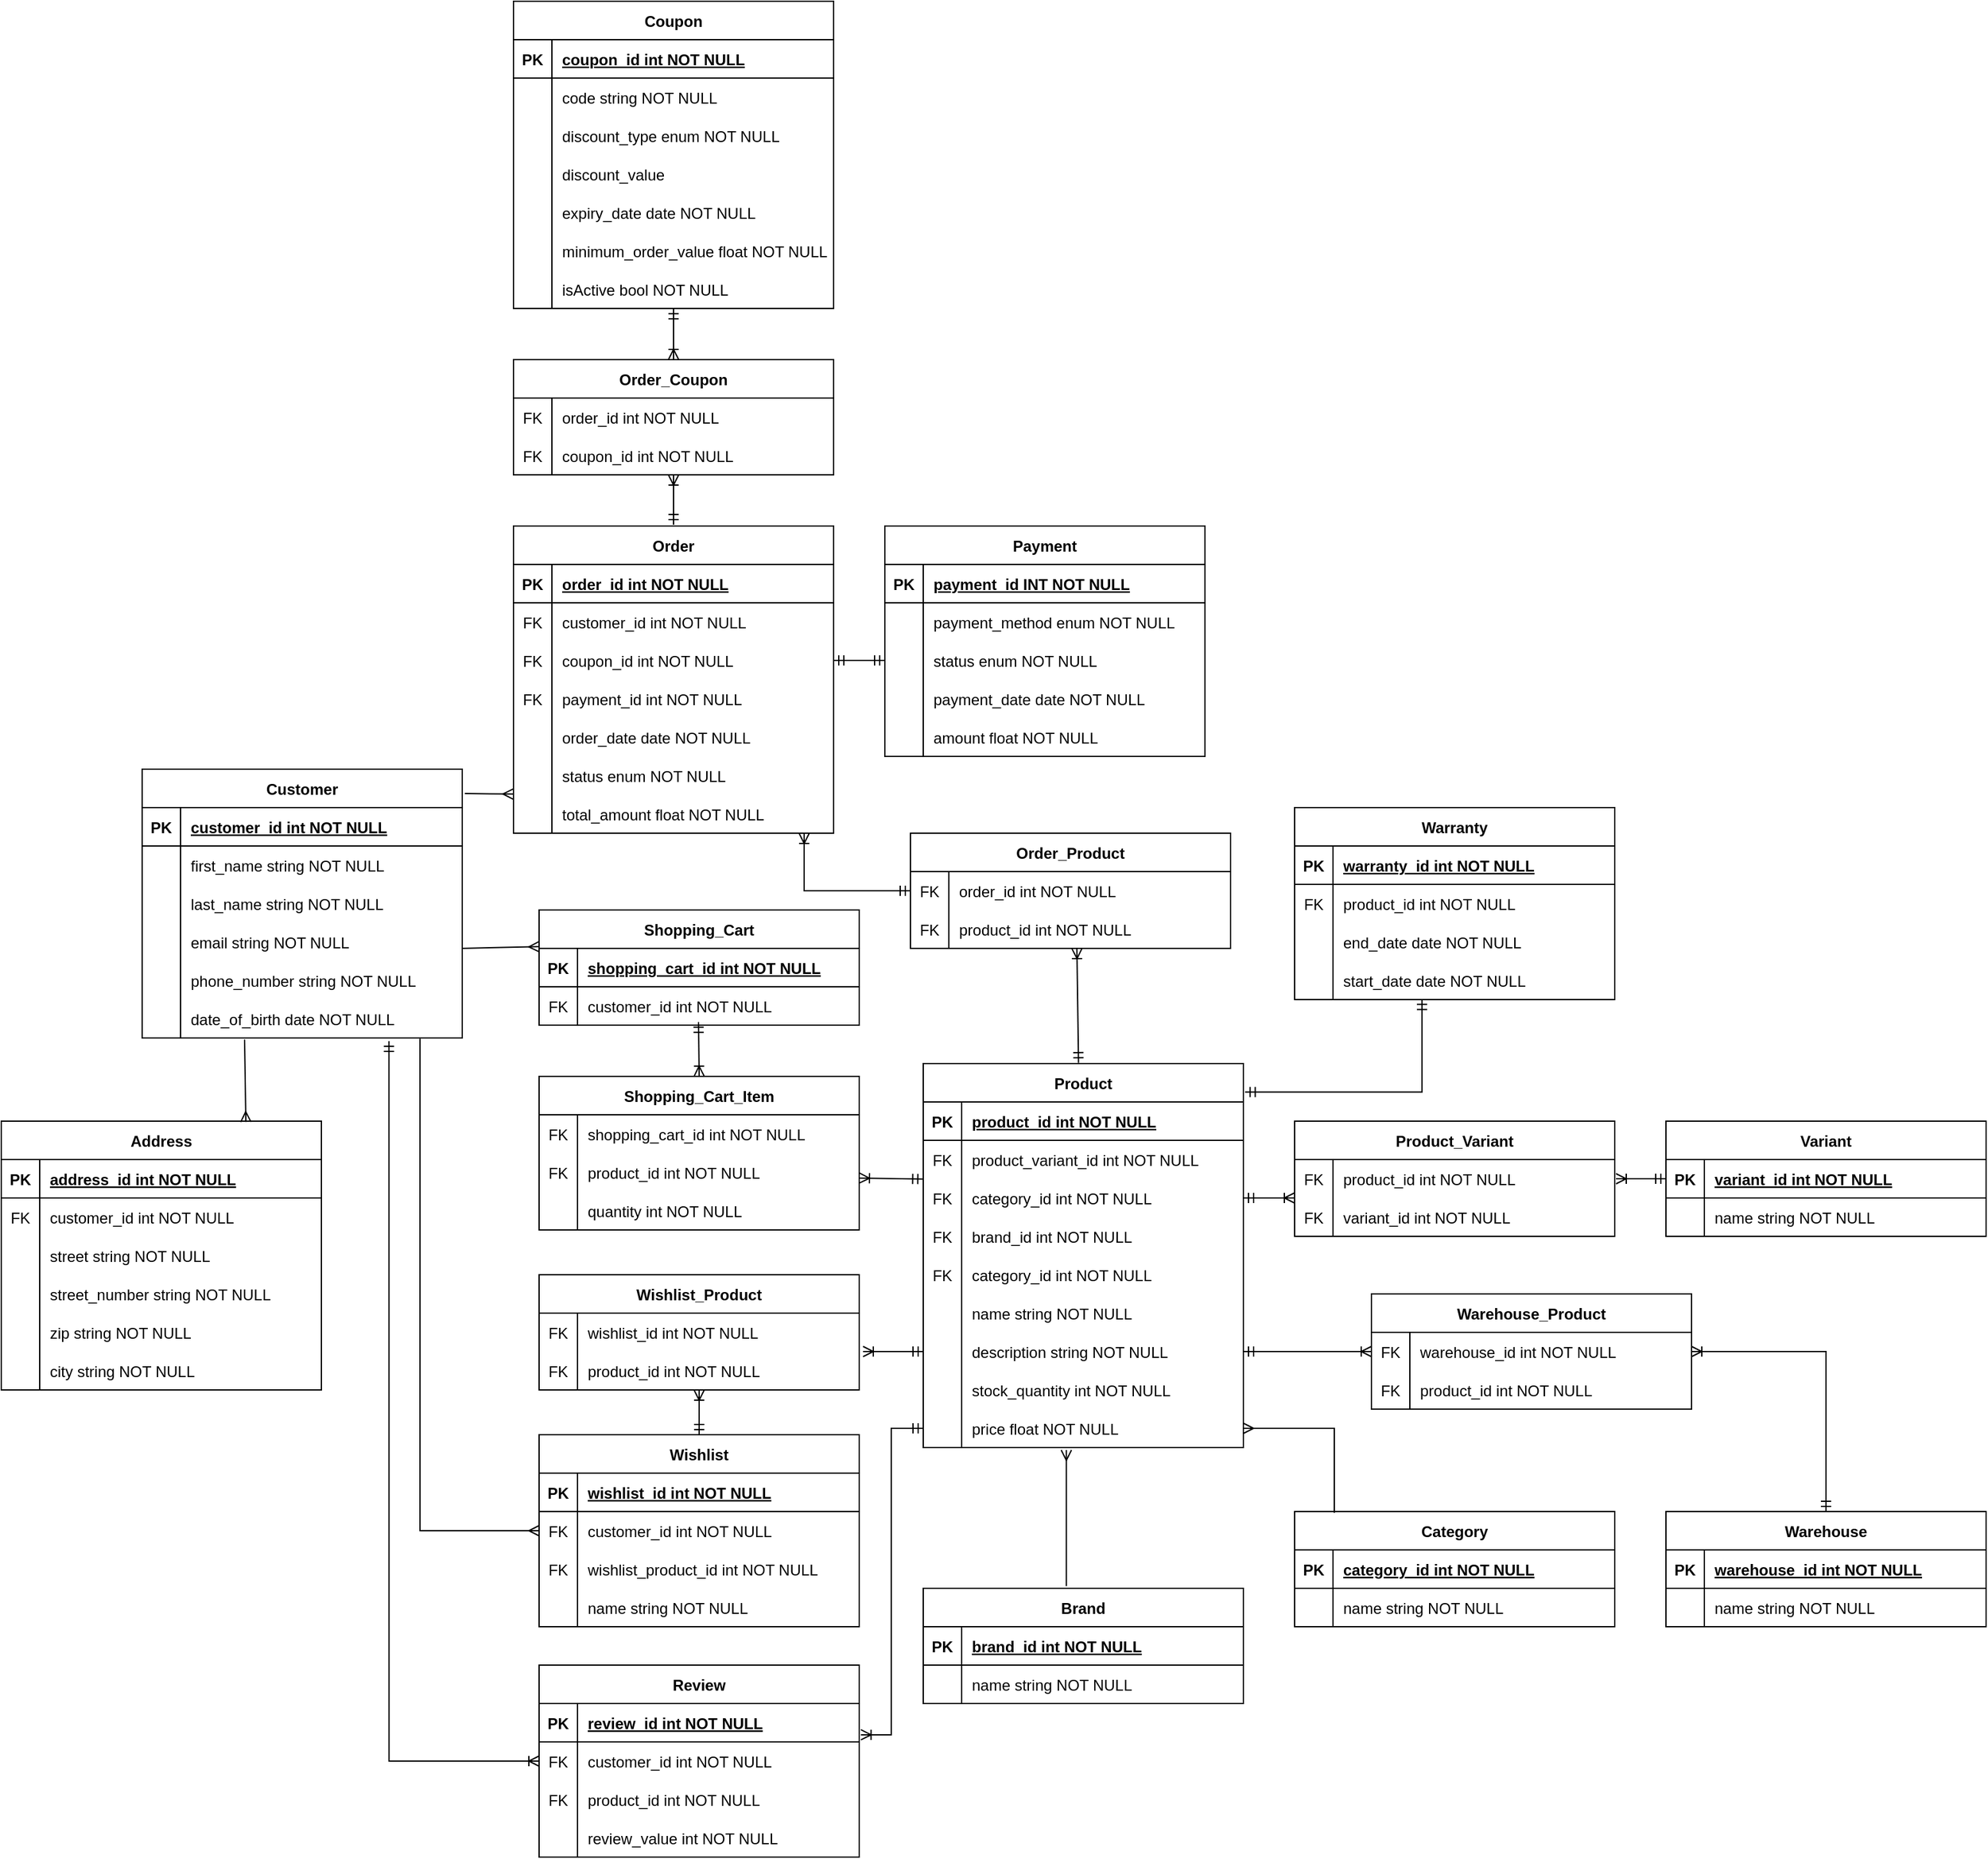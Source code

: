 <mxfile version="28.1.2">
  <diagram id="R2lEEEUBdFMjLlhIrx00" name="Page-1">
    <mxGraphModel dx="1965" dy="2228" grid="1" gridSize="10" guides="1" tooltips="1" connect="1" arrows="1" fold="1" page="1" pageScale="1" pageWidth="850" pageHeight="1100" math="0" shadow="0" extFonts="Permanent Marker^https://fonts.googleapis.com/css?family=Permanent+Marker">
      <root>
        <mxCell id="0" />
        <mxCell id="1" parent="0" />
        <mxCell id="C-vyLk0tnHw3VtMMgP7b-2" value="Order" style="shape=table;startSize=30;container=1;collapsible=1;childLayout=tableLayout;fixedRows=1;rowLines=0;fontStyle=1;align=center;resizeLast=1;" parent="1" vertex="1">
          <mxGeometry x="450" y="50" width="250" height="240" as="geometry" />
        </mxCell>
        <mxCell id="C-vyLk0tnHw3VtMMgP7b-3" value="" style="shape=partialRectangle;collapsible=0;dropTarget=0;pointerEvents=0;fillColor=none;points=[[0,0.5],[1,0.5]];portConstraint=eastwest;top=0;left=0;right=0;bottom=1;" parent="C-vyLk0tnHw3VtMMgP7b-2" vertex="1">
          <mxGeometry y="30" width="250" height="30" as="geometry" />
        </mxCell>
        <mxCell id="C-vyLk0tnHw3VtMMgP7b-4" value="PK" style="shape=partialRectangle;overflow=hidden;connectable=0;fillColor=none;top=0;left=0;bottom=0;right=0;fontStyle=1;" parent="C-vyLk0tnHw3VtMMgP7b-3" vertex="1">
          <mxGeometry width="30" height="30" as="geometry">
            <mxRectangle width="30" height="30" as="alternateBounds" />
          </mxGeometry>
        </mxCell>
        <mxCell id="C-vyLk0tnHw3VtMMgP7b-5" value="order_id int NOT NULL " style="shape=partialRectangle;overflow=hidden;connectable=0;fillColor=none;top=0;left=0;bottom=0;right=0;align=left;spacingLeft=6;fontStyle=5;" parent="C-vyLk0tnHw3VtMMgP7b-3" vertex="1">
          <mxGeometry x="30" width="220" height="30" as="geometry">
            <mxRectangle width="220" height="30" as="alternateBounds" />
          </mxGeometry>
        </mxCell>
        <mxCell id="C-vyLk0tnHw3VtMMgP7b-6" value="" style="shape=partialRectangle;collapsible=0;dropTarget=0;pointerEvents=0;fillColor=none;points=[[0,0.5],[1,0.5]];portConstraint=eastwest;top=0;left=0;right=0;bottom=0;" parent="C-vyLk0tnHw3VtMMgP7b-2" vertex="1">
          <mxGeometry y="60" width="250" height="30" as="geometry" />
        </mxCell>
        <mxCell id="C-vyLk0tnHw3VtMMgP7b-7" value="FK" style="shape=partialRectangle;overflow=hidden;connectable=0;fillColor=none;top=0;left=0;bottom=0;right=0;" parent="C-vyLk0tnHw3VtMMgP7b-6" vertex="1">
          <mxGeometry width="30" height="30" as="geometry">
            <mxRectangle width="30" height="30" as="alternateBounds" />
          </mxGeometry>
        </mxCell>
        <mxCell id="C-vyLk0tnHw3VtMMgP7b-8" value="customer_id int NOT NULL" style="shape=partialRectangle;overflow=hidden;connectable=0;fillColor=none;top=0;left=0;bottom=0;right=0;align=left;spacingLeft=6;" parent="C-vyLk0tnHw3VtMMgP7b-6" vertex="1">
          <mxGeometry x="30" width="220" height="30" as="geometry">
            <mxRectangle width="220" height="30" as="alternateBounds" />
          </mxGeometry>
        </mxCell>
        <mxCell id="Op-pkJa95lg9t6IipPUO-9" style="shape=partialRectangle;collapsible=0;dropTarget=0;pointerEvents=0;fillColor=none;points=[[0,0.5],[1,0.5]];portConstraint=eastwest;top=0;left=0;right=0;bottom=0;" vertex="1" parent="C-vyLk0tnHw3VtMMgP7b-2">
          <mxGeometry y="90" width="250" height="30" as="geometry" />
        </mxCell>
        <mxCell id="Op-pkJa95lg9t6IipPUO-10" value="FK" style="shape=partialRectangle;overflow=hidden;connectable=0;fillColor=none;top=0;left=0;bottom=0;right=0;" vertex="1" parent="Op-pkJa95lg9t6IipPUO-9">
          <mxGeometry width="30" height="30" as="geometry">
            <mxRectangle width="30" height="30" as="alternateBounds" />
          </mxGeometry>
        </mxCell>
        <mxCell id="Op-pkJa95lg9t6IipPUO-11" value="coupon_id int NOT NULL" style="shape=partialRectangle;overflow=hidden;connectable=0;fillColor=none;top=0;left=0;bottom=0;right=0;align=left;spacingLeft=6;" vertex="1" parent="Op-pkJa95lg9t6IipPUO-9">
          <mxGeometry x="30" width="220" height="30" as="geometry">
            <mxRectangle width="220" height="30" as="alternateBounds" />
          </mxGeometry>
        </mxCell>
        <mxCell id="Op-pkJa95lg9t6IipPUO-12" style="shape=partialRectangle;collapsible=0;dropTarget=0;pointerEvents=0;fillColor=none;points=[[0,0.5],[1,0.5]];portConstraint=eastwest;top=0;left=0;right=0;bottom=0;" vertex="1" parent="C-vyLk0tnHw3VtMMgP7b-2">
          <mxGeometry y="120" width="250" height="30" as="geometry" />
        </mxCell>
        <mxCell id="Op-pkJa95lg9t6IipPUO-13" value="FK" style="shape=partialRectangle;overflow=hidden;connectable=0;fillColor=none;top=0;left=0;bottom=0;right=0;" vertex="1" parent="Op-pkJa95lg9t6IipPUO-12">
          <mxGeometry width="30" height="30" as="geometry">
            <mxRectangle width="30" height="30" as="alternateBounds" />
          </mxGeometry>
        </mxCell>
        <mxCell id="Op-pkJa95lg9t6IipPUO-14" value="payment_id int NOT NULL" style="shape=partialRectangle;overflow=hidden;connectable=0;fillColor=none;top=0;left=0;bottom=0;right=0;align=left;spacingLeft=6;" vertex="1" parent="Op-pkJa95lg9t6IipPUO-12">
          <mxGeometry x="30" width="220" height="30" as="geometry">
            <mxRectangle width="220" height="30" as="alternateBounds" />
          </mxGeometry>
        </mxCell>
        <mxCell id="C-vyLk0tnHw3VtMMgP7b-9" value="" style="shape=partialRectangle;collapsible=0;dropTarget=0;pointerEvents=0;fillColor=none;points=[[0,0.5],[1,0.5]];portConstraint=eastwest;top=0;left=0;right=0;bottom=0;" parent="C-vyLk0tnHw3VtMMgP7b-2" vertex="1">
          <mxGeometry y="150" width="250" height="30" as="geometry" />
        </mxCell>
        <mxCell id="C-vyLk0tnHw3VtMMgP7b-10" value="" style="shape=partialRectangle;overflow=hidden;connectable=0;fillColor=none;top=0;left=0;bottom=0;right=0;" parent="C-vyLk0tnHw3VtMMgP7b-9" vertex="1">
          <mxGeometry width="30" height="30" as="geometry">
            <mxRectangle width="30" height="30" as="alternateBounds" />
          </mxGeometry>
        </mxCell>
        <mxCell id="C-vyLk0tnHw3VtMMgP7b-11" value="order_date date NOT NULL" style="shape=partialRectangle;overflow=hidden;connectable=0;fillColor=none;top=0;left=0;bottom=0;right=0;align=left;spacingLeft=6;" parent="C-vyLk0tnHw3VtMMgP7b-9" vertex="1">
          <mxGeometry x="30" width="220" height="30" as="geometry">
            <mxRectangle width="220" height="30" as="alternateBounds" />
          </mxGeometry>
        </mxCell>
        <mxCell id="Op-pkJa95lg9t6IipPUO-6" style="shape=partialRectangle;collapsible=0;dropTarget=0;pointerEvents=0;fillColor=none;points=[[0,0.5],[1,0.5]];portConstraint=eastwest;top=0;left=0;right=0;bottom=0;" vertex="1" parent="C-vyLk0tnHw3VtMMgP7b-2">
          <mxGeometry y="180" width="250" height="30" as="geometry" />
        </mxCell>
        <mxCell id="Op-pkJa95lg9t6IipPUO-7" style="shape=partialRectangle;overflow=hidden;connectable=0;fillColor=none;top=0;left=0;bottom=0;right=0;" vertex="1" parent="Op-pkJa95lg9t6IipPUO-6">
          <mxGeometry width="30" height="30" as="geometry">
            <mxRectangle width="30" height="30" as="alternateBounds" />
          </mxGeometry>
        </mxCell>
        <mxCell id="Op-pkJa95lg9t6IipPUO-8" value="status enum NOT NULL" style="shape=partialRectangle;overflow=hidden;connectable=0;fillColor=none;top=0;left=0;bottom=0;right=0;align=left;spacingLeft=6;" vertex="1" parent="Op-pkJa95lg9t6IipPUO-6">
          <mxGeometry x="30" width="220" height="30" as="geometry">
            <mxRectangle width="220" height="30" as="alternateBounds" />
          </mxGeometry>
        </mxCell>
        <mxCell id="Op-pkJa95lg9t6IipPUO-15" style="shape=partialRectangle;collapsible=0;dropTarget=0;pointerEvents=0;fillColor=none;points=[[0,0.5],[1,0.5]];portConstraint=eastwest;top=0;left=0;right=0;bottom=0;" vertex="1" parent="C-vyLk0tnHw3VtMMgP7b-2">
          <mxGeometry y="210" width="250" height="30" as="geometry" />
        </mxCell>
        <mxCell id="Op-pkJa95lg9t6IipPUO-16" style="shape=partialRectangle;overflow=hidden;connectable=0;fillColor=none;top=0;left=0;bottom=0;right=0;" vertex="1" parent="Op-pkJa95lg9t6IipPUO-15">
          <mxGeometry width="30" height="30" as="geometry">
            <mxRectangle width="30" height="30" as="alternateBounds" />
          </mxGeometry>
        </mxCell>
        <mxCell id="Op-pkJa95lg9t6IipPUO-17" value="total_amount float NOT NULL" style="shape=partialRectangle;overflow=hidden;connectable=0;fillColor=none;top=0;left=0;bottom=0;right=0;align=left;spacingLeft=6;" vertex="1" parent="Op-pkJa95lg9t6IipPUO-15">
          <mxGeometry x="30" width="220" height="30" as="geometry">
            <mxRectangle width="220" height="30" as="alternateBounds" />
          </mxGeometry>
        </mxCell>
        <mxCell id="Op-pkJa95lg9t6IipPUO-18" value="Coupon" style="shape=table;startSize=30;container=1;collapsible=1;childLayout=tableLayout;fixedRows=1;rowLines=0;fontStyle=1;align=center;resizeLast=1;" vertex="1" parent="1">
          <mxGeometry x="450" y="-360" width="250" height="240" as="geometry" />
        </mxCell>
        <mxCell id="Op-pkJa95lg9t6IipPUO-19" value="" style="shape=partialRectangle;collapsible=0;dropTarget=0;pointerEvents=0;fillColor=none;points=[[0,0.5],[1,0.5]];portConstraint=eastwest;top=0;left=0;right=0;bottom=1;" vertex="1" parent="Op-pkJa95lg9t6IipPUO-18">
          <mxGeometry y="30" width="250" height="30" as="geometry" />
        </mxCell>
        <mxCell id="Op-pkJa95lg9t6IipPUO-20" value="PK" style="shape=partialRectangle;overflow=hidden;connectable=0;fillColor=none;top=0;left=0;bottom=0;right=0;fontStyle=1;" vertex="1" parent="Op-pkJa95lg9t6IipPUO-19">
          <mxGeometry width="30" height="30" as="geometry">
            <mxRectangle width="30" height="30" as="alternateBounds" />
          </mxGeometry>
        </mxCell>
        <mxCell id="Op-pkJa95lg9t6IipPUO-21" value="coupon_id int NOT NULL " style="shape=partialRectangle;overflow=hidden;connectable=0;fillColor=none;top=0;left=0;bottom=0;right=0;align=left;spacingLeft=6;fontStyle=5;" vertex="1" parent="Op-pkJa95lg9t6IipPUO-19">
          <mxGeometry x="30" width="220" height="30" as="geometry">
            <mxRectangle width="220" height="30" as="alternateBounds" />
          </mxGeometry>
        </mxCell>
        <mxCell id="Op-pkJa95lg9t6IipPUO-22" value="" style="shape=partialRectangle;collapsible=0;dropTarget=0;pointerEvents=0;fillColor=none;points=[[0,0.5],[1,0.5]];portConstraint=eastwest;top=0;left=0;right=0;bottom=0;" vertex="1" parent="Op-pkJa95lg9t6IipPUO-18">
          <mxGeometry y="60" width="250" height="30" as="geometry" />
        </mxCell>
        <mxCell id="Op-pkJa95lg9t6IipPUO-23" value="" style="shape=partialRectangle;overflow=hidden;connectable=0;fillColor=none;top=0;left=0;bottom=0;right=0;" vertex="1" parent="Op-pkJa95lg9t6IipPUO-22">
          <mxGeometry width="30" height="30" as="geometry">
            <mxRectangle width="30" height="30" as="alternateBounds" />
          </mxGeometry>
        </mxCell>
        <mxCell id="Op-pkJa95lg9t6IipPUO-24" value="code string NOT NULL" style="shape=partialRectangle;overflow=hidden;connectable=0;fillColor=none;top=0;left=0;bottom=0;right=0;align=left;spacingLeft=6;" vertex="1" parent="Op-pkJa95lg9t6IipPUO-22">
          <mxGeometry x="30" width="220" height="30" as="geometry">
            <mxRectangle width="220" height="30" as="alternateBounds" />
          </mxGeometry>
        </mxCell>
        <mxCell id="Op-pkJa95lg9t6IipPUO-25" style="shape=partialRectangle;collapsible=0;dropTarget=0;pointerEvents=0;fillColor=none;points=[[0,0.5],[1,0.5]];portConstraint=eastwest;top=0;left=0;right=0;bottom=0;" vertex="1" parent="Op-pkJa95lg9t6IipPUO-18">
          <mxGeometry y="90" width="250" height="30" as="geometry" />
        </mxCell>
        <mxCell id="Op-pkJa95lg9t6IipPUO-26" value="" style="shape=partialRectangle;overflow=hidden;connectable=0;fillColor=none;top=0;left=0;bottom=0;right=0;" vertex="1" parent="Op-pkJa95lg9t6IipPUO-25">
          <mxGeometry width="30" height="30" as="geometry">
            <mxRectangle width="30" height="30" as="alternateBounds" />
          </mxGeometry>
        </mxCell>
        <mxCell id="Op-pkJa95lg9t6IipPUO-27" value="discount_type enum NOT NULL" style="shape=partialRectangle;overflow=hidden;connectable=0;fillColor=none;top=0;left=0;bottom=0;right=0;align=left;spacingLeft=6;" vertex="1" parent="Op-pkJa95lg9t6IipPUO-25">
          <mxGeometry x="30" width="220" height="30" as="geometry">
            <mxRectangle width="220" height="30" as="alternateBounds" />
          </mxGeometry>
        </mxCell>
        <mxCell id="Op-pkJa95lg9t6IipPUO-41" style="shape=partialRectangle;collapsible=0;dropTarget=0;pointerEvents=0;fillColor=none;points=[[0,0.5],[1,0.5]];portConstraint=eastwest;top=0;left=0;right=0;bottom=0;" vertex="1" parent="Op-pkJa95lg9t6IipPUO-18">
          <mxGeometry y="120" width="250" height="30" as="geometry" />
        </mxCell>
        <mxCell id="Op-pkJa95lg9t6IipPUO-42" style="shape=partialRectangle;overflow=hidden;connectable=0;fillColor=none;top=0;left=0;bottom=0;right=0;" vertex="1" parent="Op-pkJa95lg9t6IipPUO-41">
          <mxGeometry width="30" height="30" as="geometry">
            <mxRectangle width="30" height="30" as="alternateBounds" />
          </mxGeometry>
        </mxCell>
        <mxCell id="Op-pkJa95lg9t6IipPUO-43" value="discount_value" style="shape=partialRectangle;overflow=hidden;connectable=0;fillColor=none;top=0;left=0;bottom=0;right=0;align=left;spacingLeft=6;" vertex="1" parent="Op-pkJa95lg9t6IipPUO-41">
          <mxGeometry x="30" width="220" height="30" as="geometry">
            <mxRectangle width="220" height="30" as="alternateBounds" />
          </mxGeometry>
        </mxCell>
        <mxCell id="Op-pkJa95lg9t6IipPUO-44" style="shape=partialRectangle;collapsible=0;dropTarget=0;pointerEvents=0;fillColor=none;points=[[0,0.5],[1,0.5]];portConstraint=eastwest;top=0;left=0;right=0;bottom=0;" vertex="1" parent="Op-pkJa95lg9t6IipPUO-18">
          <mxGeometry y="150" width="250" height="30" as="geometry" />
        </mxCell>
        <mxCell id="Op-pkJa95lg9t6IipPUO-45" style="shape=partialRectangle;overflow=hidden;connectable=0;fillColor=none;top=0;left=0;bottom=0;right=0;" vertex="1" parent="Op-pkJa95lg9t6IipPUO-44">
          <mxGeometry width="30" height="30" as="geometry">
            <mxRectangle width="30" height="30" as="alternateBounds" />
          </mxGeometry>
        </mxCell>
        <mxCell id="Op-pkJa95lg9t6IipPUO-46" value="expiry_date date NOT NULL" style="shape=partialRectangle;overflow=hidden;connectable=0;fillColor=none;top=0;left=0;bottom=0;right=0;align=left;spacingLeft=6;" vertex="1" parent="Op-pkJa95lg9t6IipPUO-44">
          <mxGeometry x="30" width="220" height="30" as="geometry">
            <mxRectangle width="220" height="30" as="alternateBounds" />
          </mxGeometry>
        </mxCell>
        <mxCell id="Op-pkJa95lg9t6IipPUO-50" style="shape=partialRectangle;collapsible=0;dropTarget=0;pointerEvents=0;fillColor=none;points=[[0,0.5],[1,0.5]];portConstraint=eastwest;top=0;left=0;right=0;bottom=0;" vertex="1" parent="Op-pkJa95lg9t6IipPUO-18">
          <mxGeometry y="180" width="250" height="30" as="geometry" />
        </mxCell>
        <mxCell id="Op-pkJa95lg9t6IipPUO-51" style="shape=partialRectangle;overflow=hidden;connectable=0;fillColor=none;top=0;left=0;bottom=0;right=0;" vertex="1" parent="Op-pkJa95lg9t6IipPUO-50">
          <mxGeometry width="30" height="30" as="geometry">
            <mxRectangle width="30" height="30" as="alternateBounds" />
          </mxGeometry>
        </mxCell>
        <mxCell id="Op-pkJa95lg9t6IipPUO-52" value="minimum_order_value float NOT NULL" style="shape=partialRectangle;overflow=hidden;connectable=0;fillColor=none;top=0;left=0;bottom=0;right=0;align=left;spacingLeft=6;" vertex="1" parent="Op-pkJa95lg9t6IipPUO-50">
          <mxGeometry x="30" width="220" height="30" as="geometry">
            <mxRectangle width="220" height="30" as="alternateBounds" />
          </mxGeometry>
        </mxCell>
        <mxCell id="Op-pkJa95lg9t6IipPUO-47" style="shape=partialRectangle;collapsible=0;dropTarget=0;pointerEvents=0;fillColor=none;points=[[0,0.5],[1,0.5]];portConstraint=eastwest;top=0;left=0;right=0;bottom=0;" vertex="1" parent="Op-pkJa95lg9t6IipPUO-18">
          <mxGeometry y="210" width="250" height="30" as="geometry" />
        </mxCell>
        <mxCell id="Op-pkJa95lg9t6IipPUO-48" style="shape=partialRectangle;overflow=hidden;connectable=0;fillColor=none;top=0;left=0;bottom=0;right=0;" vertex="1" parent="Op-pkJa95lg9t6IipPUO-47">
          <mxGeometry width="30" height="30" as="geometry">
            <mxRectangle width="30" height="30" as="alternateBounds" />
          </mxGeometry>
        </mxCell>
        <mxCell id="Op-pkJa95lg9t6IipPUO-49" value="isActive bool NOT NULL" style="shape=partialRectangle;overflow=hidden;connectable=0;fillColor=none;top=0;left=0;bottom=0;right=0;align=left;spacingLeft=6;" vertex="1" parent="Op-pkJa95lg9t6IipPUO-47">
          <mxGeometry x="30" width="220" height="30" as="geometry">
            <mxRectangle width="220" height="30" as="alternateBounds" />
          </mxGeometry>
        </mxCell>
        <mxCell id="Op-pkJa95lg9t6IipPUO-53" value="Order_Coupon" style="shape=table;startSize=30;container=1;collapsible=1;childLayout=tableLayout;fixedRows=1;rowLines=0;fontStyle=1;align=center;resizeLast=1;" vertex="1" parent="1">
          <mxGeometry x="450" y="-80" width="250" height="90" as="geometry" />
        </mxCell>
        <mxCell id="Op-pkJa95lg9t6IipPUO-57" value="" style="shape=partialRectangle;collapsible=0;dropTarget=0;pointerEvents=0;fillColor=none;points=[[0,0.5],[1,0.5]];portConstraint=eastwest;top=0;left=0;right=0;bottom=0;" vertex="1" parent="Op-pkJa95lg9t6IipPUO-53">
          <mxGeometry y="30" width="250" height="30" as="geometry" />
        </mxCell>
        <mxCell id="Op-pkJa95lg9t6IipPUO-58" value="FK" style="shape=partialRectangle;overflow=hidden;connectable=0;fillColor=none;top=0;left=0;bottom=0;right=0;" vertex="1" parent="Op-pkJa95lg9t6IipPUO-57">
          <mxGeometry width="30" height="30" as="geometry">
            <mxRectangle width="30" height="30" as="alternateBounds" />
          </mxGeometry>
        </mxCell>
        <mxCell id="Op-pkJa95lg9t6IipPUO-59" value="order_id int NOT NULL" style="shape=partialRectangle;overflow=hidden;connectable=0;fillColor=none;top=0;left=0;bottom=0;right=0;align=left;spacingLeft=6;" vertex="1" parent="Op-pkJa95lg9t6IipPUO-57">
          <mxGeometry x="30" width="220" height="30" as="geometry">
            <mxRectangle width="220" height="30" as="alternateBounds" />
          </mxGeometry>
        </mxCell>
        <mxCell id="Op-pkJa95lg9t6IipPUO-60" style="shape=partialRectangle;collapsible=0;dropTarget=0;pointerEvents=0;fillColor=none;points=[[0,0.5],[1,0.5]];portConstraint=eastwest;top=0;left=0;right=0;bottom=0;" vertex="1" parent="Op-pkJa95lg9t6IipPUO-53">
          <mxGeometry y="60" width="250" height="30" as="geometry" />
        </mxCell>
        <mxCell id="Op-pkJa95lg9t6IipPUO-61" value="FK" style="shape=partialRectangle;overflow=hidden;connectable=0;fillColor=none;top=0;left=0;bottom=0;right=0;" vertex="1" parent="Op-pkJa95lg9t6IipPUO-60">
          <mxGeometry width="30" height="30" as="geometry">
            <mxRectangle width="30" height="30" as="alternateBounds" />
          </mxGeometry>
        </mxCell>
        <mxCell id="Op-pkJa95lg9t6IipPUO-62" value="coupon_id int NOT NULL" style="shape=partialRectangle;overflow=hidden;connectable=0;fillColor=none;top=0;left=0;bottom=0;right=0;align=left;spacingLeft=6;" vertex="1" parent="Op-pkJa95lg9t6IipPUO-60">
          <mxGeometry x="30" width="220" height="30" as="geometry">
            <mxRectangle width="220" height="30" as="alternateBounds" />
          </mxGeometry>
        </mxCell>
        <mxCell id="Op-pkJa95lg9t6IipPUO-76" value="" style="fontSize=12;html=1;endArrow=ERoneToMany;startArrow=ERmandOne;rounded=0;exitX=0.5;exitY=1.004;exitDx=0;exitDy=0;exitPerimeter=0;entryX=0.5;entryY=0;entryDx=0;entryDy=0;" edge="1" parent="1" source="Op-pkJa95lg9t6IipPUO-47" target="Op-pkJa95lg9t6IipPUO-53">
          <mxGeometry width="100" height="100" relative="1" as="geometry">
            <mxPoint x="560" y="-10" as="sourcePoint" />
            <mxPoint x="556" y="-80" as="targetPoint" />
          </mxGeometry>
        </mxCell>
        <mxCell id="Op-pkJa95lg9t6IipPUO-77" value="" style="fontSize=12;html=1;endArrow=ERoneToMany;startArrow=ERmandOne;rounded=0;entryX=0.5;entryY=1.001;entryDx=0;entryDy=0;entryPerimeter=0;" edge="1" parent="1" target="Op-pkJa95lg9t6IipPUO-60">
          <mxGeometry width="100" height="100" relative="1" as="geometry">
            <mxPoint x="575" y="49" as="sourcePoint" />
            <mxPoint x="580" y="41" as="targetPoint" />
          </mxGeometry>
        </mxCell>
        <mxCell id="Op-pkJa95lg9t6IipPUO-84" value="Payment" style="shape=table;startSize=30;container=1;collapsible=1;childLayout=tableLayout;fixedRows=1;rowLines=0;fontStyle=1;align=center;resizeLast=1;" vertex="1" parent="1">
          <mxGeometry x="740" y="50" width="250" height="180" as="geometry" />
        </mxCell>
        <mxCell id="Op-pkJa95lg9t6IipPUO-85" value="" style="shape=partialRectangle;collapsible=0;dropTarget=0;pointerEvents=0;fillColor=none;points=[[0,0.5],[1,0.5]];portConstraint=eastwest;top=0;left=0;right=0;bottom=1;" vertex="1" parent="Op-pkJa95lg9t6IipPUO-84">
          <mxGeometry y="30" width="250" height="30" as="geometry" />
        </mxCell>
        <mxCell id="Op-pkJa95lg9t6IipPUO-86" value="PK" style="shape=partialRectangle;overflow=hidden;connectable=0;fillColor=none;top=0;left=0;bottom=0;right=0;fontStyle=1;" vertex="1" parent="Op-pkJa95lg9t6IipPUO-85">
          <mxGeometry width="30" height="30" as="geometry">
            <mxRectangle width="30" height="30" as="alternateBounds" />
          </mxGeometry>
        </mxCell>
        <mxCell id="Op-pkJa95lg9t6IipPUO-87" value="payment_id INT NOT NULL" style="shape=partialRectangle;overflow=hidden;connectable=0;fillColor=none;top=0;left=0;bottom=0;right=0;align=left;spacingLeft=6;fontStyle=5;" vertex="1" parent="Op-pkJa95lg9t6IipPUO-85">
          <mxGeometry x="30" width="220" height="30" as="geometry">
            <mxRectangle width="220" height="30" as="alternateBounds" />
          </mxGeometry>
        </mxCell>
        <mxCell id="Op-pkJa95lg9t6IipPUO-88" value="" style="shape=partialRectangle;collapsible=0;dropTarget=0;pointerEvents=0;fillColor=none;points=[[0,0.5],[1,0.5]];portConstraint=eastwest;top=0;left=0;right=0;bottom=0;" vertex="1" parent="Op-pkJa95lg9t6IipPUO-84">
          <mxGeometry y="60" width="250" height="30" as="geometry" />
        </mxCell>
        <mxCell id="Op-pkJa95lg9t6IipPUO-89" value="" style="shape=partialRectangle;overflow=hidden;connectable=0;fillColor=none;top=0;left=0;bottom=0;right=0;" vertex="1" parent="Op-pkJa95lg9t6IipPUO-88">
          <mxGeometry width="30" height="30" as="geometry">
            <mxRectangle width="30" height="30" as="alternateBounds" />
          </mxGeometry>
        </mxCell>
        <mxCell id="Op-pkJa95lg9t6IipPUO-90" value="payment_method enum NOT NULL" style="shape=partialRectangle;overflow=hidden;connectable=0;fillColor=none;top=0;left=0;bottom=0;right=0;align=left;spacingLeft=6;" vertex="1" parent="Op-pkJa95lg9t6IipPUO-88">
          <mxGeometry x="30" width="220" height="30" as="geometry">
            <mxRectangle width="220" height="30" as="alternateBounds" />
          </mxGeometry>
        </mxCell>
        <mxCell id="Op-pkJa95lg9t6IipPUO-91" style="shape=partialRectangle;collapsible=0;dropTarget=0;pointerEvents=0;fillColor=none;points=[[0,0.5],[1,0.5]];portConstraint=eastwest;top=0;left=0;right=0;bottom=0;" vertex="1" parent="Op-pkJa95lg9t6IipPUO-84">
          <mxGeometry y="90" width="250" height="30" as="geometry" />
        </mxCell>
        <mxCell id="Op-pkJa95lg9t6IipPUO-92" value="" style="shape=partialRectangle;overflow=hidden;connectable=0;fillColor=none;top=0;left=0;bottom=0;right=0;" vertex="1" parent="Op-pkJa95lg9t6IipPUO-91">
          <mxGeometry width="30" height="30" as="geometry">
            <mxRectangle width="30" height="30" as="alternateBounds" />
          </mxGeometry>
        </mxCell>
        <mxCell id="Op-pkJa95lg9t6IipPUO-93" value="status enum NOT NULL" style="shape=partialRectangle;overflow=hidden;connectable=0;fillColor=none;top=0;left=0;bottom=0;right=0;align=left;spacingLeft=6;" vertex="1" parent="Op-pkJa95lg9t6IipPUO-91">
          <mxGeometry x="30" width="220" height="30" as="geometry">
            <mxRectangle width="220" height="30" as="alternateBounds" />
          </mxGeometry>
        </mxCell>
        <mxCell id="Op-pkJa95lg9t6IipPUO-116" style="shape=partialRectangle;collapsible=0;dropTarget=0;pointerEvents=0;fillColor=none;points=[[0,0.5],[1,0.5]];portConstraint=eastwest;top=0;left=0;right=0;bottom=0;" vertex="1" parent="Op-pkJa95lg9t6IipPUO-84">
          <mxGeometry y="120" width="250" height="30" as="geometry" />
        </mxCell>
        <mxCell id="Op-pkJa95lg9t6IipPUO-117" style="shape=partialRectangle;overflow=hidden;connectable=0;fillColor=none;top=0;left=0;bottom=0;right=0;" vertex="1" parent="Op-pkJa95lg9t6IipPUO-116">
          <mxGeometry width="30" height="30" as="geometry">
            <mxRectangle width="30" height="30" as="alternateBounds" />
          </mxGeometry>
        </mxCell>
        <mxCell id="Op-pkJa95lg9t6IipPUO-118" value="payment_date date NOT NULL" style="shape=partialRectangle;overflow=hidden;connectable=0;fillColor=none;top=0;left=0;bottom=0;right=0;align=left;spacingLeft=6;" vertex="1" parent="Op-pkJa95lg9t6IipPUO-116">
          <mxGeometry x="30" width="220" height="30" as="geometry">
            <mxRectangle width="220" height="30" as="alternateBounds" />
          </mxGeometry>
        </mxCell>
        <mxCell id="Op-pkJa95lg9t6IipPUO-119" style="shape=partialRectangle;collapsible=0;dropTarget=0;pointerEvents=0;fillColor=none;points=[[0,0.5],[1,0.5]];portConstraint=eastwest;top=0;left=0;right=0;bottom=0;" vertex="1" parent="Op-pkJa95lg9t6IipPUO-84">
          <mxGeometry y="150" width="250" height="30" as="geometry" />
        </mxCell>
        <mxCell id="Op-pkJa95lg9t6IipPUO-120" style="shape=partialRectangle;overflow=hidden;connectable=0;fillColor=none;top=0;left=0;bottom=0;right=0;" vertex="1" parent="Op-pkJa95lg9t6IipPUO-119">
          <mxGeometry width="30" height="30" as="geometry">
            <mxRectangle width="30" height="30" as="alternateBounds" />
          </mxGeometry>
        </mxCell>
        <mxCell id="Op-pkJa95lg9t6IipPUO-121" value="amount float NOT NULL" style="shape=partialRectangle;overflow=hidden;connectable=0;fillColor=none;top=0;left=0;bottom=0;right=0;align=left;spacingLeft=6;" vertex="1" parent="Op-pkJa95lg9t6IipPUO-119">
          <mxGeometry x="30" width="220" height="30" as="geometry">
            <mxRectangle width="220" height="30" as="alternateBounds" />
          </mxGeometry>
        </mxCell>
        <mxCell id="Op-pkJa95lg9t6IipPUO-122" value="" style="fontSize=12;html=1;endArrow=ERmandOne;startArrow=ERmandOne;rounded=0;exitX=1;exitY=0.5;exitDx=0;exitDy=0;entryX=0;entryY=0.5;entryDx=0;entryDy=0;" edge="1" parent="1" source="Op-pkJa95lg9t6IipPUO-9" target="Op-pkJa95lg9t6IipPUO-91">
          <mxGeometry width="100" height="100" relative="1" as="geometry">
            <mxPoint x="680" y="180" as="sourcePoint" />
            <mxPoint x="780" y="80" as="targetPoint" />
          </mxGeometry>
        </mxCell>
        <mxCell id="Op-pkJa95lg9t6IipPUO-123" value="Warranty" style="shape=table;startSize=30;container=1;collapsible=1;childLayout=tableLayout;fixedRows=1;rowLines=0;fontStyle=1;align=center;resizeLast=1;" vertex="1" parent="1">
          <mxGeometry x="1060" y="270" width="250" height="150" as="geometry" />
        </mxCell>
        <mxCell id="Op-pkJa95lg9t6IipPUO-124" value="" style="shape=partialRectangle;collapsible=0;dropTarget=0;pointerEvents=0;fillColor=none;points=[[0,0.5],[1,0.5]];portConstraint=eastwest;top=0;left=0;right=0;bottom=1;" vertex="1" parent="Op-pkJa95lg9t6IipPUO-123">
          <mxGeometry y="30" width="250" height="30" as="geometry" />
        </mxCell>
        <mxCell id="Op-pkJa95lg9t6IipPUO-125" value="PK" style="shape=partialRectangle;overflow=hidden;connectable=0;fillColor=none;top=0;left=0;bottom=0;right=0;fontStyle=1;" vertex="1" parent="Op-pkJa95lg9t6IipPUO-124">
          <mxGeometry width="30" height="30" as="geometry">
            <mxRectangle width="30" height="30" as="alternateBounds" />
          </mxGeometry>
        </mxCell>
        <mxCell id="Op-pkJa95lg9t6IipPUO-126" value="warranty_id int NOT NULL" style="shape=partialRectangle;overflow=hidden;connectable=0;fillColor=none;top=0;left=0;bottom=0;right=0;align=left;spacingLeft=6;fontStyle=5;" vertex="1" parent="Op-pkJa95lg9t6IipPUO-124">
          <mxGeometry x="30" width="220" height="30" as="geometry">
            <mxRectangle width="220" height="30" as="alternateBounds" />
          </mxGeometry>
        </mxCell>
        <mxCell id="Op-pkJa95lg9t6IipPUO-130" style="shape=partialRectangle;collapsible=0;dropTarget=0;pointerEvents=0;fillColor=none;points=[[0,0.5],[1,0.5]];portConstraint=eastwest;top=0;left=0;right=0;bottom=0;" vertex="1" parent="Op-pkJa95lg9t6IipPUO-123">
          <mxGeometry y="60" width="250" height="30" as="geometry" />
        </mxCell>
        <mxCell id="Op-pkJa95lg9t6IipPUO-131" value="FK" style="shape=partialRectangle;overflow=hidden;connectable=0;fillColor=none;top=0;left=0;bottom=0;right=0;" vertex="1" parent="Op-pkJa95lg9t6IipPUO-130">
          <mxGeometry width="30" height="30" as="geometry">
            <mxRectangle width="30" height="30" as="alternateBounds" />
          </mxGeometry>
        </mxCell>
        <mxCell id="Op-pkJa95lg9t6IipPUO-132" value="product_id int NOT NULL" style="shape=partialRectangle;overflow=hidden;connectable=0;fillColor=none;top=0;left=0;bottom=0;right=0;align=left;spacingLeft=6;" vertex="1" parent="Op-pkJa95lg9t6IipPUO-130">
          <mxGeometry x="30" width="220" height="30" as="geometry">
            <mxRectangle width="220" height="30" as="alternateBounds" />
          </mxGeometry>
        </mxCell>
        <mxCell id="Op-pkJa95lg9t6IipPUO-139" style="shape=partialRectangle;collapsible=0;dropTarget=0;pointerEvents=0;fillColor=none;points=[[0,0.5],[1,0.5]];portConstraint=eastwest;top=0;left=0;right=0;bottom=0;" vertex="1" parent="Op-pkJa95lg9t6IipPUO-123">
          <mxGeometry y="90" width="250" height="30" as="geometry" />
        </mxCell>
        <mxCell id="Op-pkJa95lg9t6IipPUO-140" style="shape=partialRectangle;overflow=hidden;connectable=0;fillColor=none;top=0;left=0;bottom=0;right=0;" vertex="1" parent="Op-pkJa95lg9t6IipPUO-139">
          <mxGeometry width="30" height="30" as="geometry">
            <mxRectangle width="30" height="30" as="alternateBounds" />
          </mxGeometry>
        </mxCell>
        <mxCell id="Op-pkJa95lg9t6IipPUO-141" value="end_date date NOT NULL" style="shape=partialRectangle;overflow=hidden;connectable=0;fillColor=none;top=0;left=0;bottom=0;right=0;align=left;spacingLeft=6;" vertex="1" parent="Op-pkJa95lg9t6IipPUO-139">
          <mxGeometry x="30" width="220" height="30" as="geometry">
            <mxRectangle width="220" height="30" as="alternateBounds" />
          </mxGeometry>
        </mxCell>
        <mxCell id="Op-pkJa95lg9t6IipPUO-142" style="shape=partialRectangle;collapsible=0;dropTarget=0;pointerEvents=0;fillColor=none;points=[[0,0.5],[1,0.5]];portConstraint=eastwest;top=0;left=0;right=0;bottom=0;" vertex="1" parent="Op-pkJa95lg9t6IipPUO-123">
          <mxGeometry y="120" width="250" height="30" as="geometry" />
        </mxCell>
        <mxCell id="Op-pkJa95lg9t6IipPUO-143" style="shape=partialRectangle;overflow=hidden;connectable=0;fillColor=none;top=0;left=0;bottom=0;right=0;" vertex="1" parent="Op-pkJa95lg9t6IipPUO-142">
          <mxGeometry width="30" height="30" as="geometry">
            <mxRectangle width="30" height="30" as="alternateBounds" />
          </mxGeometry>
        </mxCell>
        <mxCell id="Op-pkJa95lg9t6IipPUO-144" value="start_date date NOT NULL" style="shape=partialRectangle;overflow=hidden;connectable=0;fillColor=none;top=0;left=0;bottom=0;right=0;align=left;spacingLeft=6;" vertex="1" parent="Op-pkJa95lg9t6IipPUO-142">
          <mxGeometry x="30" width="220" height="30" as="geometry">
            <mxRectangle width="220" height="30" as="alternateBounds" />
          </mxGeometry>
        </mxCell>
        <mxCell id="Op-pkJa95lg9t6IipPUO-147" value="Customer" style="shape=table;startSize=30;container=1;collapsible=1;childLayout=tableLayout;fixedRows=1;rowLines=0;fontStyle=1;align=center;resizeLast=1;" vertex="1" parent="1">
          <mxGeometry x="160" y="240" width="250" height="210" as="geometry" />
        </mxCell>
        <mxCell id="Op-pkJa95lg9t6IipPUO-148" value="" style="shape=partialRectangle;collapsible=0;dropTarget=0;pointerEvents=0;fillColor=none;points=[[0,0.5],[1,0.5]];portConstraint=eastwest;top=0;left=0;right=0;bottom=1;" vertex="1" parent="Op-pkJa95lg9t6IipPUO-147">
          <mxGeometry y="30" width="250" height="30" as="geometry" />
        </mxCell>
        <mxCell id="Op-pkJa95lg9t6IipPUO-149" value="PK" style="shape=partialRectangle;overflow=hidden;connectable=0;fillColor=none;top=0;left=0;bottom=0;right=0;fontStyle=1;" vertex="1" parent="Op-pkJa95lg9t6IipPUO-148">
          <mxGeometry width="30" height="30" as="geometry">
            <mxRectangle width="30" height="30" as="alternateBounds" />
          </mxGeometry>
        </mxCell>
        <mxCell id="Op-pkJa95lg9t6IipPUO-150" value="customer_id int NOT NULL " style="shape=partialRectangle;overflow=hidden;connectable=0;fillColor=none;top=0;left=0;bottom=0;right=0;align=left;spacingLeft=6;fontStyle=5;" vertex="1" parent="Op-pkJa95lg9t6IipPUO-148">
          <mxGeometry x="30" width="220" height="30" as="geometry">
            <mxRectangle width="220" height="30" as="alternateBounds" />
          </mxGeometry>
        </mxCell>
        <mxCell id="Op-pkJa95lg9t6IipPUO-154" style="shape=partialRectangle;collapsible=0;dropTarget=0;pointerEvents=0;fillColor=none;points=[[0,0.5],[1,0.5]];portConstraint=eastwest;top=0;left=0;right=0;bottom=0;" vertex="1" parent="Op-pkJa95lg9t6IipPUO-147">
          <mxGeometry y="60" width="250" height="30" as="geometry" />
        </mxCell>
        <mxCell id="Op-pkJa95lg9t6IipPUO-155" value="" style="shape=partialRectangle;overflow=hidden;connectable=0;fillColor=none;top=0;left=0;bottom=0;right=0;" vertex="1" parent="Op-pkJa95lg9t6IipPUO-154">
          <mxGeometry width="30" height="30" as="geometry">
            <mxRectangle width="30" height="30" as="alternateBounds" />
          </mxGeometry>
        </mxCell>
        <mxCell id="Op-pkJa95lg9t6IipPUO-156" value="first_name string NOT NULL" style="shape=partialRectangle;overflow=hidden;connectable=0;fillColor=none;top=0;left=0;bottom=0;right=0;align=left;spacingLeft=6;" vertex="1" parent="Op-pkJa95lg9t6IipPUO-154">
          <mxGeometry x="30" width="220" height="30" as="geometry">
            <mxRectangle width="220" height="30" as="alternateBounds" />
          </mxGeometry>
        </mxCell>
        <mxCell id="Op-pkJa95lg9t6IipPUO-157" style="shape=partialRectangle;collapsible=0;dropTarget=0;pointerEvents=0;fillColor=none;points=[[0,0.5],[1,0.5]];portConstraint=eastwest;top=0;left=0;right=0;bottom=0;" vertex="1" parent="Op-pkJa95lg9t6IipPUO-147">
          <mxGeometry y="90" width="250" height="30" as="geometry" />
        </mxCell>
        <mxCell id="Op-pkJa95lg9t6IipPUO-158" value="" style="shape=partialRectangle;overflow=hidden;connectable=0;fillColor=none;top=0;left=0;bottom=0;right=0;" vertex="1" parent="Op-pkJa95lg9t6IipPUO-157">
          <mxGeometry width="30" height="30" as="geometry">
            <mxRectangle width="30" height="30" as="alternateBounds" />
          </mxGeometry>
        </mxCell>
        <mxCell id="Op-pkJa95lg9t6IipPUO-159" value="last_name string NOT NULL" style="shape=partialRectangle;overflow=hidden;connectable=0;fillColor=none;top=0;left=0;bottom=0;right=0;align=left;spacingLeft=6;" vertex="1" parent="Op-pkJa95lg9t6IipPUO-157">
          <mxGeometry x="30" width="220" height="30" as="geometry">
            <mxRectangle width="220" height="30" as="alternateBounds" />
          </mxGeometry>
        </mxCell>
        <mxCell id="Op-pkJa95lg9t6IipPUO-160" value="" style="shape=partialRectangle;collapsible=0;dropTarget=0;pointerEvents=0;fillColor=none;points=[[0,0.5],[1,0.5]];portConstraint=eastwest;top=0;left=0;right=0;bottom=0;" vertex="1" parent="Op-pkJa95lg9t6IipPUO-147">
          <mxGeometry y="120" width="250" height="30" as="geometry" />
        </mxCell>
        <mxCell id="Op-pkJa95lg9t6IipPUO-161" value="" style="shape=partialRectangle;overflow=hidden;connectable=0;fillColor=none;top=0;left=0;bottom=0;right=0;" vertex="1" parent="Op-pkJa95lg9t6IipPUO-160">
          <mxGeometry width="30" height="30" as="geometry">
            <mxRectangle width="30" height="30" as="alternateBounds" />
          </mxGeometry>
        </mxCell>
        <mxCell id="Op-pkJa95lg9t6IipPUO-162" value="email string NOT NULL" style="shape=partialRectangle;overflow=hidden;connectable=0;fillColor=none;top=0;left=0;bottom=0;right=0;align=left;spacingLeft=6;" vertex="1" parent="Op-pkJa95lg9t6IipPUO-160">
          <mxGeometry x="30" width="220" height="30" as="geometry">
            <mxRectangle width="220" height="30" as="alternateBounds" />
          </mxGeometry>
        </mxCell>
        <mxCell id="Op-pkJa95lg9t6IipPUO-163" style="shape=partialRectangle;collapsible=0;dropTarget=0;pointerEvents=0;fillColor=none;points=[[0,0.5],[1,0.5]];portConstraint=eastwest;top=0;left=0;right=0;bottom=0;" vertex="1" parent="Op-pkJa95lg9t6IipPUO-147">
          <mxGeometry y="150" width="250" height="30" as="geometry" />
        </mxCell>
        <mxCell id="Op-pkJa95lg9t6IipPUO-164" style="shape=partialRectangle;overflow=hidden;connectable=0;fillColor=none;top=0;left=0;bottom=0;right=0;" vertex="1" parent="Op-pkJa95lg9t6IipPUO-163">
          <mxGeometry width="30" height="30" as="geometry">
            <mxRectangle width="30" height="30" as="alternateBounds" />
          </mxGeometry>
        </mxCell>
        <mxCell id="Op-pkJa95lg9t6IipPUO-165" value="phone_number string NOT NULL" style="shape=partialRectangle;overflow=hidden;connectable=0;fillColor=none;top=0;left=0;bottom=0;right=0;align=left;spacingLeft=6;" vertex="1" parent="Op-pkJa95lg9t6IipPUO-163">
          <mxGeometry x="30" width="220" height="30" as="geometry">
            <mxRectangle width="220" height="30" as="alternateBounds" />
          </mxGeometry>
        </mxCell>
        <mxCell id="Op-pkJa95lg9t6IipPUO-166" style="shape=partialRectangle;collapsible=0;dropTarget=0;pointerEvents=0;fillColor=none;points=[[0,0.5],[1,0.5]];portConstraint=eastwest;top=0;left=0;right=0;bottom=0;" vertex="1" parent="Op-pkJa95lg9t6IipPUO-147">
          <mxGeometry y="180" width="250" height="30" as="geometry" />
        </mxCell>
        <mxCell id="Op-pkJa95lg9t6IipPUO-167" style="shape=partialRectangle;overflow=hidden;connectable=0;fillColor=none;top=0;left=0;bottom=0;right=0;" vertex="1" parent="Op-pkJa95lg9t6IipPUO-166">
          <mxGeometry width="30" height="30" as="geometry">
            <mxRectangle width="30" height="30" as="alternateBounds" />
          </mxGeometry>
        </mxCell>
        <mxCell id="Op-pkJa95lg9t6IipPUO-168" value="date_of_birth date NOT NULL" style="shape=partialRectangle;overflow=hidden;connectable=0;fillColor=none;top=0;left=0;bottom=0;right=0;align=left;spacingLeft=6;" vertex="1" parent="Op-pkJa95lg9t6IipPUO-166">
          <mxGeometry x="30" width="220" height="30" as="geometry">
            <mxRectangle width="220" height="30" as="alternateBounds" />
          </mxGeometry>
        </mxCell>
        <mxCell id="Op-pkJa95lg9t6IipPUO-173" value="" style="fontSize=12;html=1;endArrow=ERmany;rounded=0;entryX=-0.001;entryY=0.981;entryDx=0;entryDy=0;entryPerimeter=0;" edge="1" parent="1" target="Op-pkJa95lg9t6IipPUO-6">
          <mxGeometry width="100" height="100" relative="1" as="geometry">
            <mxPoint x="412" y="259" as="sourcePoint" />
            <mxPoint x="440" y="258" as="targetPoint" />
          </mxGeometry>
        </mxCell>
        <mxCell id="Op-pkJa95lg9t6IipPUO-174" value="Product" style="shape=table;startSize=30;container=1;collapsible=1;childLayout=tableLayout;fixedRows=1;rowLines=0;fontStyle=1;align=center;resizeLast=1;" vertex="1" parent="1">
          <mxGeometry x="770" y="470" width="250" height="300" as="geometry" />
        </mxCell>
        <mxCell id="Op-pkJa95lg9t6IipPUO-175" value="" style="shape=partialRectangle;collapsible=0;dropTarget=0;pointerEvents=0;fillColor=none;points=[[0,0.5],[1,0.5]];portConstraint=eastwest;top=0;left=0;right=0;bottom=1;" vertex="1" parent="Op-pkJa95lg9t6IipPUO-174">
          <mxGeometry y="30" width="250" height="30" as="geometry" />
        </mxCell>
        <mxCell id="Op-pkJa95lg9t6IipPUO-176" value="PK" style="shape=partialRectangle;overflow=hidden;connectable=0;fillColor=none;top=0;left=0;bottom=0;right=0;fontStyle=1;" vertex="1" parent="Op-pkJa95lg9t6IipPUO-175">
          <mxGeometry width="30" height="30" as="geometry">
            <mxRectangle width="30" height="30" as="alternateBounds" />
          </mxGeometry>
        </mxCell>
        <mxCell id="Op-pkJa95lg9t6IipPUO-177" value="product_id int NOT NULL" style="shape=partialRectangle;overflow=hidden;connectable=0;fillColor=none;top=0;left=0;bottom=0;right=0;align=left;spacingLeft=6;fontStyle=5;" vertex="1" parent="Op-pkJa95lg9t6IipPUO-175">
          <mxGeometry x="30" width="220" height="30" as="geometry">
            <mxRectangle width="220" height="30" as="alternateBounds" />
          </mxGeometry>
        </mxCell>
        <mxCell id="Op-pkJa95lg9t6IipPUO-178" value="" style="shape=partialRectangle;collapsible=0;dropTarget=0;pointerEvents=0;fillColor=none;points=[[0,0.5],[1,0.5]];portConstraint=eastwest;top=0;left=0;right=0;bottom=0;" vertex="1" parent="Op-pkJa95lg9t6IipPUO-174">
          <mxGeometry y="60" width="250" height="30" as="geometry" />
        </mxCell>
        <mxCell id="Op-pkJa95lg9t6IipPUO-179" value="FK" style="shape=partialRectangle;overflow=hidden;connectable=0;fillColor=none;top=0;left=0;bottom=0;right=0;" vertex="1" parent="Op-pkJa95lg9t6IipPUO-178">
          <mxGeometry width="30" height="30" as="geometry">
            <mxRectangle width="30" height="30" as="alternateBounds" />
          </mxGeometry>
        </mxCell>
        <mxCell id="Op-pkJa95lg9t6IipPUO-180" value="product_variant_id int NOT NULL" style="shape=partialRectangle;overflow=hidden;connectable=0;fillColor=none;top=0;left=0;bottom=0;right=0;align=left;spacingLeft=6;" vertex="1" parent="Op-pkJa95lg9t6IipPUO-178">
          <mxGeometry x="30" width="220" height="30" as="geometry">
            <mxRectangle width="220" height="30" as="alternateBounds" />
          </mxGeometry>
        </mxCell>
        <mxCell id="Op-pkJa95lg9t6IipPUO-181" style="shape=partialRectangle;collapsible=0;dropTarget=0;pointerEvents=0;fillColor=none;points=[[0,0.5],[1,0.5]];portConstraint=eastwest;top=0;left=0;right=0;bottom=0;" vertex="1" parent="Op-pkJa95lg9t6IipPUO-174">
          <mxGeometry y="90" width="250" height="30" as="geometry" />
        </mxCell>
        <mxCell id="Op-pkJa95lg9t6IipPUO-182" value="FK" style="shape=partialRectangle;overflow=hidden;connectable=0;fillColor=none;top=0;left=0;bottom=0;right=0;" vertex="1" parent="Op-pkJa95lg9t6IipPUO-181">
          <mxGeometry width="30" height="30" as="geometry">
            <mxRectangle width="30" height="30" as="alternateBounds" />
          </mxGeometry>
        </mxCell>
        <mxCell id="Op-pkJa95lg9t6IipPUO-183" value="category_id int NOT NULL" style="shape=partialRectangle;overflow=hidden;connectable=0;fillColor=none;top=0;left=0;bottom=0;right=0;align=left;spacingLeft=6;" vertex="1" parent="Op-pkJa95lg9t6IipPUO-181">
          <mxGeometry x="30" width="220" height="30" as="geometry">
            <mxRectangle width="220" height="30" as="alternateBounds" />
          </mxGeometry>
        </mxCell>
        <mxCell id="Op-pkJa95lg9t6IipPUO-184" style="shape=partialRectangle;collapsible=0;dropTarget=0;pointerEvents=0;fillColor=none;points=[[0,0.5],[1,0.5]];portConstraint=eastwest;top=0;left=0;right=0;bottom=0;" vertex="1" parent="Op-pkJa95lg9t6IipPUO-174">
          <mxGeometry y="120" width="250" height="30" as="geometry" />
        </mxCell>
        <mxCell id="Op-pkJa95lg9t6IipPUO-185" value="FK" style="shape=partialRectangle;overflow=hidden;connectable=0;fillColor=none;top=0;left=0;bottom=0;right=0;" vertex="1" parent="Op-pkJa95lg9t6IipPUO-184">
          <mxGeometry width="30" height="30" as="geometry">
            <mxRectangle width="30" height="30" as="alternateBounds" />
          </mxGeometry>
        </mxCell>
        <mxCell id="Op-pkJa95lg9t6IipPUO-186" value="brand_id int NOT NULL" style="shape=partialRectangle;overflow=hidden;connectable=0;fillColor=none;top=0;left=0;bottom=0;right=0;align=left;spacingLeft=6;" vertex="1" parent="Op-pkJa95lg9t6IipPUO-184">
          <mxGeometry x="30" width="220" height="30" as="geometry">
            <mxRectangle width="220" height="30" as="alternateBounds" />
          </mxGeometry>
        </mxCell>
        <mxCell id="Op-pkJa95lg9t6IipPUO-187" style="shape=partialRectangle;collapsible=0;dropTarget=0;pointerEvents=0;fillColor=none;points=[[0,0.5],[1,0.5]];portConstraint=eastwest;top=0;left=0;right=0;bottom=0;" vertex="1" parent="Op-pkJa95lg9t6IipPUO-174">
          <mxGeometry y="150" width="250" height="30" as="geometry" />
        </mxCell>
        <mxCell id="Op-pkJa95lg9t6IipPUO-188" value="FK" style="shape=partialRectangle;overflow=hidden;connectable=0;fillColor=none;top=0;left=0;bottom=0;right=0;" vertex="1" parent="Op-pkJa95lg9t6IipPUO-187">
          <mxGeometry width="30" height="30" as="geometry">
            <mxRectangle width="30" height="30" as="alternateBounds" />
          </mxGeometry>
        </mxCell>
        <mxCell id="Op-pkJa95lg9t6IipPUO-189" value="category_id int NOT NULL" style="shape=partialRectangle;overflow=hidden;connectable=0;fillColor=none;top=0;left=0;bottom=0;right=0;align=left;spacingLeft=6;" vertex="1" parent="Op-pkJa95lg9t6IipPUO-187">
          <mxGeometry x="30" width="220" height="30" as="geometry">
            <mxRectangle width="220" height="30" as="alternateBounds" />
          </mxGeometry>
        </mxCell>
        <mxCell id="Op-pkJa95lg9t6IipPUO-217" style="shape=partialRectangle;collapsible=0;dropTarget=0;pointerEvents=0;fillColor=none;points=[[0,0.5],[1,0.5]];portConstraint=eastwest;top=0;left=0;right=0;bottom=0;" vertex="1" parent="Op-pkJa95lg9t6IipPUO-174">
          <mxGeometry y="180" width="250" height="30" as="geometry" />
        </mxCell>
        <mxCell id="Op-pkJa95lg9t6IipPUO-218" style="shape=partialRectangle;overflow=hidden;connectable=0;fillColor=none;top=0;left=0;bottom=0;right=0;" vertex="1" parent="Op-pkJa95lg9t6IipPUO-217">
          <mxGeometry width="30" height="30" as="geometry">
            <mxRectangle width="30" height="30" as="alternateBounds" />
          </mxGeometry>
        </mxCell>
        <mxCell id="Op-pkJa95lg9t6IipPUO-219" value="name string NOT NULL" style="shape=partialRectangle;overflow=hidden;connectable=0;fillColor=none;top=0;left=0;bottom=0;right=0;align=left;spacingLeft=6;" vertex="1" parent="Op-pkJa95lg9t6IipPUO-217">
          <mxGeometry x="30" width="220" height="30" as="geometry">
            <mxRectangle width="220" height="30" as="alternateBounds" />
          </mxGeometry>
        </mxCell>
        <mxCell id="Op-pkJa95lg9t6IipPUO-214" style="shape=partialRectangle;collapsible=0;dropTarget=0;pointerEvents=0;fillColor=none;points=[[0,0.5],[1,0.5]];portConstraint=eastwest;top=0;left=0;right=0;bottom=0;" vertex="1" parent="Op-pkJa95lg9t6IipPUO-174">
          <mxGeometry y="210" width="250" height="30" as="geometry" />
        </mxCell>
        <mxCell id="Op-pkJa95lg9t6IipPUO-215" style="shape=partialRectangle;overflow=hidden;connectable=0;fillColor=none;top=0;left=0;bottom=0;right=0;" vertex="1" parent="Op-pkJa95lg9t6IipPUO-214">
          <mxGeometry width="30" height="30" as="geometry">
            <mxRectangle width="30" height="30" as="alternateBounds" />
          </mxGeometry>
        </mxCell>
        <mxCell id="Op-pkJa95lg9t6IipPUO-216" value="description string NOT NULL" style="shape=partialRectangle;overflow=hidden;connectable=0;fillColor=none;top=0;left=0;bottom=0;right=0;align=left;spacingLeft=6;" vertex="1" parent="Op-pkJa95lg9t6IipPUO-214">
          <mxGeometry x="30" width="220" height="30" as="geometry">
            <mxRectangle width="220" height="30" as="alternateBounds" />
          </mxGeometry>
        </mxCell>
        <mxCell id="Op-pkJa95lg9t6IipPUO-211" style="shape=partialRectangle;collapsible=0;dropTarget=0;pointerEvents=0;fillColor=none;points=[[0,0.5],[1,0.5]];portConstraint=eastwest;top=0;left=0;right=0;bottom=0;" vertex="1" parent="Op-pkJa95lg9t6IipPUO-174">
          <mxGeometry y="240" width="250" height="30" as="geometry" />
        </mxCell>
        <mxCell id="Op-pkJa95lg9t6IipPUO-212" style="shape=partialRectangle;overflow=hidden;connectable=0;fillColor=none;top=0;left=0;bottom=0;right=0;" vertex="1" parent="Op-pkJa95lg9t6IipPUO-211">
          <mxGeometry width="30" height="30" as="geometry">
            <mxRectangle width="30" height="30" as="alternateBounds" />
          </mxGeometry>
        </mxCell>
        <mxCell id="Op-pkJa95lg9t6IipPUO-213" value="stock_quantity int NOT NULL" style="shape=partialRectangle;overflow=hidden;connectable=0;fillColor=none;top=0;left=0;bottom=0;right=0;align=left;spacingLeft=6;" vertex="1" parent="Op-pkJa95lg9t6IipPUO-211">
          <mxGeometry x="30" width="220" height="30" as="geometry">
            <mxRectangle width="220" height="30" as="alternateBounds" />
          </mxGeometry>
        </mxCell>
        <mxCell id="Op-pkJa95lg9t6IipPUO-220" style="shape=partialRectangle;collapsible=0;dropTarget=0;pointerEvents=0;fillColor=none;points=[[0,0.5],[1,0.5]];portConstraint=eastwest;top=0;left=0;right=0;bottom=0;" vertex="1" parent="Op-pkJa95lg9t6IipPUO-174">
          <mxGeometry y="270" width="250" height="30" as="geometry" />
        </mxCell>
        <mxCell id="Op-pkJa95lg9t6IipPUO-221" style="shape=partialRectangle;overflow=hidden;connectable=0;fillColor=none;top=0;left=0;bottom=0;right=0;" vertex="1" parent="Op-pkJa95lg9t6IipPUO-220">
          <mxGeometry width="30" height="30" as="geometry">
            <mxRectangle width="30" height="30" as="alternateBounds" />
          </mxGeometry>
        </mxCell>
        <mxCell id="Op-pkJa95lg9t6IipPUO-222" value="price float NOT NULL" style="shape=partialRectangle;overflow=hidden;connectable=0;fillColor=none;top=0;left=0;bottom=0;right=0;align=left;spacingLeft=6;" vertex="1" parent="Op-pkJa95lg9t6IipPUO-220">
          <mxGeometry x="30" width="220" height="30" as="geometry">
            <mxRectangle width="220" height="30" as="alternateBounds" />
          </mxGeometry>
        </mxCell>
        <mxCell id="Op-pkJa95lg9t6IipPUO-191" value="Address" style="shape=table;startSize=30;container=1;collapsible=1;childLayout=tableLayout;fixedRows=1;rowLines=0;fontStyle=1;align=center;resizeLast=1;" vertex="1" parent="1">
          <mxGeometry x="50" y="515" width="250" height="210" as="geometry" />
        </mxCell>
        <mxCell id="Op-pkJa95lg9t6IipPUO-192" value="" style="shape=partialRectangle;collapsible=0;dropTarget=0;pointerEvents=0;fillColor=none;points=[[0,0.5],[1,0.5]];portConstraint=eastwest;top=0;left=0;right=0;bottom=1;" vertex="1" parent="Op-pkJa95lg9t6IipPUO-191">
          <mxGeometry y="30" width="250" height="30" as="geometry" />
        </mxCell>
        <mxCell id="Op-pkJa95lg9t6IipPUO-193" value="PK" style="shape=partialRectangle;overflow=hidden;connectable=0;fillColor=none;top=0;left=0;bottom=0;right=0;fontStyle=1;" vertex="1" parent="Op-pkJa95lg9t6IipPUO-192">
          <mxGeometry width="30" height="30" as="geometry">
            <mxRectangle width="30" height="30" as="alternateBounds" />
          </mxGeometry>
        </mxCell>
        <mxCell id="Op-pkJa95lg9t6IipPUO-194" value="address_id int NOT NULL " style="shape=partialRectangle;overflow=hidden;connectable=0;fillColor=none;top=0;left=0;bottom=0;right=0;align=left;spacingLeft=6;fontStyle=5;" vertex="1" parent="Op-pkJa95lg9t6IipPUO-192">
          <mxGeometry x="30" width="220" height="30" as="geometry">
            <mxRectangle width="220" height="30" as="alternateBounds" />
          </mxGeometry>
        </mxCell>
        <mxCell id="Op-pkJa95lg9t6IipPUO-341" style="shape=partialRectangle;collapsible=0;dropTarget=0;pointerEvents=0;fillColor=none;points=[[0,0.5],[1,0.5]];portConstraint=eastwest;top=0;left=0;right=0;bottom=0;" vertex="1" parent="Op-pkJa95lg9t6IipPUO-191">
          <mxGeometry y="60" width="250" height="30" as="geometry" />
        </mxCell>
        <mxCell id="Op-pkJa95lg9t6IipPUO-342" value="FK" style="shape=partialRectangle;overflow=hidden;connectable=0;fillColor=none;top=0;left=0;bottom=0;right=0;" vertex="1" parent="Op-pkJa95lg9t6IipPUO-341">
          <mxGeometry width="30" height="30" as="geometry">
            <mxRectangle width="30" height="30" as="alternateBounds" />
          </mxGeometry>
        </mxCell>
        <mxCell id="Op-pkJa95lg9t6IipPUO-343" value="customer_id int NOT NULL" style="shape=partialRectangle;overflow=hidden;connectable=0;fillColor=none;top=0;left=0;bottom=0;right=0;align=left;spacingLeft=6;" vertex="1" parent="Op-pkJa95lg9t6IipPUO-341">
          <mxGeometry x="30" width="220" height="30" as="geometry">
            <mxRectangle width="220" height="30" as="alternateBounds" />
          </mxGeometry>
        </mxCell>
        <mxCell id="Op-pkJa95lg9t6IipPUO-195" style="shape=partialRectangle;collapsible=0;dropTarget=0;pointerEvents=0;fillColor=none;points=[[0,0.5],[1,0.5]];portConstraint=eastwest;top=0;left=0;right=0;bottom=0;" vertex="1" parent="Op-pkJa95lg9t6IipPUO-191">
          <mxGeometry y="90" width="250" height="30" as="geometry" />
        </mxCell>
        <mxCell id="Op-pkJa95lg9t6IipPUO-196" value="" style="shape=partialRectangle;overflow=hidden;connectable=0;fillColor=none;top=0;left=0;bottom=0;right=0;" vertex="1" parent="Op-pkJa95lg9t6IipPUO-195">
          <mxGeometry width="30" height="30" as="geometry">
            <mxRectangle width="30" height="30" as="alternateBounds" />
          </mxGeometry>
        </mxCell>
        <mxCell id="Op-pkJa95lg9t6IipPUO-197" value="street string NOT NULL" style="shape=partialRectangle;overflow=hidden;connectable=0;fillColor=none;top=0;left=0;bottom=0;right=0;align=left;spacingLeft=6;" vertex="1" parent="Op-pkJa95lg9t6IipPUO-195">
          <mxGeometry x="30" width="220" height="30" as="geometry">
            <mxRectangle width="220" height="30" as="alternateBounds" />
          </mxGeometry>
        </mxCell>
        <mxCell id="Op-pkJa95lg9t6IipPUO-334" style="shape=partialRectangle;collapsible=0;dropTarget=0;pointerEvents=0;fillColor=none;points=[[0,0.5],[1,0.5]];portConstraint=eastwest;top=0;left=0;right=0;bottom=0;" vertex="1" parent="Op-pkJa95lg9t6IipPUO-191">
          <mxGeometry y="120" width="250" height="30" as="geometry" />
        </mxCell>
        <mxCell id="Op-pkJa95lg9t6IipPUO-335" style="shape=partialRectangle;overflow=hidden;connectable=0;fillColor=none;top=0;left=0;bottom=0;right=0;" vertex="1" parent="Op-pkJa95lg9t6IipPUO-334">
          <mxGeometry width="30" height="30" as="geometry">
            <mxRectangle width="30" height="30" as="alternateBounds" />
          </mxGeometry>
        </mxCell>
        <mxCell id="Op-pkJa95lg9t6IipPUO-336" value="street_number string NOT NULL" style="shape=partialRectangle;overflow=hidden;connectable=0;fillColor=none;top=0;left=0;bottom=0;right=0;align=left;spacingLeft=6;" vertex="1" parent="Op-pkJa95lg9t6IipPUO-334">
          <mxGeometry x="30" width="220" height="30" as="geometry">
            <mxRectangle width="220" height="30" as="alternateBounds" />
          </mxGeometry>
        </mxCell>
        <mxCell id="Op-pkJa95lg9t6IipPUO-328" style="shape=partialRectangle;collapsible=0;dropTarget=0;pointerEvents=0;fillColor=none;points=[[0,0.5],[1,0.5]];portConstraint=eastwest;top=0;left=0;right=0;bottom=0;" vertex="1" parent="Op-pkJa95lg9t6IipPUO-191">
          <mxGeometry y="150" width="250" height="30" as="geometry" />
        </mxCell>
        <mxCell id="Op-pkJa95lg9t6IipPUO-329" style="shape=partialRectangle;overflow=hidden;connectable=0;fillColor=none;top=0;left=0;bottom=0;right=0;" vertex="1" parent="Op-pkJa95lg9t6IipPUO-328">
          <mxGeometry width="30" height="30" as="geometry">
            <mxRectangle width="30" height="30" as="alternateBounds" />
          </mxGeometry>
        </mxCell>
        <mxCell id="Op-pkJa95lg9t6IipPUO-330" value="zip string NOT NULL" style="shape=partialRectangle;overflow=hidden;connectable=0;fillColor=none;top=0;left=0;bottom=0;right=0;align=left;spacingLeft=6;" vertex="1" parent="Op-pkJa95lg9t6IipPUO-328">
          <mxGeometry x="30" width="220" height="30" as="geometry">
            <mxRectangle width="220" height="30" as="alternateBounds" />
          </mxGeometry>
        </mxCell>
        <mxCell id="Op-pkJa95lg9t6IipPUO-331" style="shape=partialRectangle;collapsible=0;dropTarget=0;pointerEvents=0;fillColor=none;points=[[0,0.5],[1,0.5]];portConstraint=eastwest;top=0;left=0;right=0;bottom=0;" vertex="1" parent="Op-pkJa95lg9t6IipPUO-191">
          <mxGeometry y="180" width="250" height="30" as="geometry" />
        </mxCell>
        <mxCell id="Op-pkJa95lg9t6IipPUO-332" style="shape=partialRectangle;overflow=hidden;connectable=0;fillColor=none;top=0;left=0;bottom=0;right=0;" vertex="1" parent="Op-pkJa95lg9t6IipPUO-331">
          <mxGeometry width="30" height="30" as="geometry">
            <mxRectangle width="30" height="30" as="alternateBounds" />
          </mxGeometry>
        </mxCell>
        <mxCell id="Op-pkJa95lg9t6IipPUO-333" value="city string NOT NULL" style="shape=partialRectangle;overflow=hidden;connectable=0;fillColor=none;top=0;left=0;bottom=0;right=0;align=left;spacingLeft=6;" vertex="1" parent="Op-pkJa95lg9t6IipPUO-331">
          <mxGeometry x="30" width="220" height="30" as="geometry">
            <mxRectangle width="220" height="30" as="alternateBounds" />
          </mxGeometry>
        </mxCell>
        <mxCell id="Op-pkJa95lg9t6IipPUO-229" value="Wishlist" style="shape=table;startSize=30;container=1;collapsible=1;childLayout=tableLayout;fixedRows=1;rowLines=0;fontStyle=1;align=center;resizeLast=1;" vertex="1" parent="1">
          <mxGeometry x="470" y="760" width="250" height="150" as="geometry" />
        </mxCell>
        <mxCell id="Op-pkJa95lg9t6IipPUO-230" value="" style="shape=partialRectangle;collapsible=0;dropTarget=0;pointerEvents=0;fillColor=none;points=[[0,0.5],[1,0.5]];portConstraint=eastwest;top=0;left=0;right=0;bottom=1;" vertex="1" parent="Op-pkJa95lg9t6IipPUO-229">
          <mxGeometry y="30" width="250" height="30" as="geometry" />
        </mxCell>
        <mxCell id="Op-pkJa95lg9t6IipPUO-231" value="PK" style="shape=partialRectangle;overflow=hidden;connectable=0;fillColor=none;top=0;left=0;bottom=0;right=0;fontStyle=1;" vertex="1" parent="Op-pkJa95lg9t6IipPUO-230">
          <mxGeometry width="30" height="30" as="geometry">
            <mxRectangle width="30" height="30" as="alternateBounds" />
          </mxGeometry>
        </mxCell>
        <mxCell id="Op-pkJa95lg9t6IipPUO-232" value="wishlist_id int NOT NULL " style="shape=partialRectangle;overflow=hidden;connectable=0;fillColor=none;top=0;left=0;bottom=0;right=0;align=left;spacingLeft=6;fontStyle=5;" vertex="1" parent="Op-pkJa95lg9t6IipPUO-230">
          <mxGeometry x="30" width="220" height="30" as="geometry">
            <mxRectangle width="220" height="30" as="alternateBounds" />
          </mxGeometry>
        </mxCell>
        <mxCell id="Op-pkJa95lg9t6IipPUO-233" style="shape=partialRectangle;collapsible=0;dropTarget=0;pointerEvents=0;fillColor=none;points=[[0,0.5],[1,0.5]];portConstraint=eastwest;top=0;left=0;right=0;bottom=0;" vertex="1" parent="Op-pkJa95lg9t6IipPUO-229">
          <mxGeometry y="60" width="250" height="30" as="geometry" />
        </mxCell>
        <mxCell id="Op-pkJa95lg9t6IipPUO-234" value="FK" style="shape=partialRectangle;overflow=hidden;connectable=0;fillColor=none;top=0;left=0;bottom=0;right=0;" vertex="1" parent="Op-pkJa95lg9t6IipPUO-233">
          <mxGeometry width="30" height="30" as="geometry">
            <mxRectangle width="30" height="30" as="alternateBounds" />
          </mxGeometry>
        </mxCell>
        <mxCell id="Op-pkJa95lg9t6IipPUO-235" value="customer_id int NOT NULL" style="shape=partialRectangle;overflow=hidden;connectable=0;fillColor=none;top=0;left=0;bottom=0;right=0;align=left;spacingLeft=6;" vertex="1" parent="Op-pkJa95lg9t6IipPUO-233">
          <mxGeometry x="30" width="220" height="30" as="geometry">
            <mxRectangle width="220" height="30" as="alternateBounds" />
          </mxGeometry>
        </mxCell>
        <mxCell id="Op-pkJa95lg9t6IipPUO-236" style="shape=partialRectangle;collapsible=0;dropTarget=0;pointerEvents=0;fillColor=none;points=[[0,0.5],[1,0.5]];portConstraint=eastwest;top=0;left=0;right=0;bottom=0;" vertex="1" parent="Op-pkJa95lg9t6IipPUO-229">
          <mxGeometry y="90" width="250" height="30" as="geometry" />
        </mxCell>
        <mxCell id="Op-pkJa95lg9t6IipPUO-237" value="FK" style="shape=partialRectangle;overflow=hidden;connectable=0;fillColor=none;top=0;left=0;bottom=0;right=0;" vertex="1" parent="Op-pkJa95lg9t6IipPUO-236">
          <mxGeometry width="30" height="30" as="geometry">
            <mxRectangle width="30" height="30" as="alternateBounds" />
          </mxGeometry>
        </mxCell>
        <mxCell id="Op-pkJa95lg9t6IipPUO-238" value="wishlist_product_id int NOT NULL" style="shape=partialRectangle;overflow=hidden;connectable=0;fillColor=none;top=0;left=0;bottom=0;right=0;align=left;spacingLeft=6;" vertex="1" parent="Op-pkJa95lg9t6IipPUO-236">
          <mxGeometry x="30" width="220" height="30" as="geometry">
            <mxRectangle width="220" height="30" as="alternateBounds" />
          </mxGeometry>
        </mxCell>
        <mxCell id="Op-pkJa95lg9t6IipPUO-475" style="shape=partialRectangle;collapsible=0;dropTarget=0;pointerEvents=0;fillColor=none;points=[[0,0.5],[1,0.5]];portConstraint=eastwest;top=0;left=0;right=0;bottom=0;" vertex="1" parent="Op-pkJa95lg9t6IipPUO-229">
          <mxGeometry y="120" width="250" height="30" as="geometry" />
        </mxCell>
        <mxCell id="Op-pkJa95lg9t6IipPUO-476" style="shape=partialRectangle;overflow=hidden;connectable=0;fillColor=none;top=0;left=0;bottom=0;right=0;" vertex="1" parent="Op-pkJa95lg9t6IipPUO-475">
          <mxGeometry width="30" height="30" as="geometry">
            <mxRectangle width="30" height="30" as="alternateBounds" />
          </mxGeometry>
        </mxCell>
        <mxCell id="Op-pkJa95lg9t6IipPUO-477" style="shape=partialRectangle;overflow=hidden;connectable=0;fillColor=none;top=0;left=0;bottom=0;right=0;align=left;spacingLeft=6;" vertex="1" parent="Op-pkJa95lg9t6IipPUO-475">
          <mxGeometry x="30" width="220" height="30" as="geometry">
            <mxRectangle width="220" height="30" as="alternateBounds" />
          </mxGeometry>
        </mxCell>
        <mxCell id="Op-pkJa95lg9t6IipPUO-249" value="Wishlist_Product" style="shape=table;startSize=30;container=1;collapsible=1;childLayout=tableLayout;fixedRows=1;rowLines=0;fontStyle=1;align=center;resizeLast=1;" vertex="1" parent="1">
          <mxGeometry x="470" y="635" width="250" height="90" as="geometry" />
        </mxCell>
        <mxCell id="Op-pkJa95lg9t6IipPUO-253" style="shape=partialRectangle;collapsible=0;dropTarget=0;pointerEvents=0;fillColor=none;points=[[0,0.5],[1,0.5]];portConstraint=eastwest;top=0;left=0;right=0;bottom=0;" vertex="1" parent="Op-pkJa95lg9t6IipPUO-249">
          <mxGeometry y="30" width="250" height="30" as="geometry" />
        </mxCell>
        <mxCell id="Op-pkJa95lg9t6IipPUO-254" value="FK" style="shape=partialRectangle;overflow=hidden;connectable=0;fillColor=none;top=0;left=0;bottom=0;right=0;" vertex="1" parent="Op-pkJa95lg9t6IipPUO-253">
          <mxGeometry width="30" height="30" as="geometry">
            <mxRectangle width="30" height="30" as="alternateBounds" />
          </mxGeometry>
        </mxCell>
        <mxCell id="Op-pkJa95lg9t6IipPUO-255" value="wishlist_id int NOT NULL" style="shape=partialRectangle;overflow=hidden;connectable=0;fillColor=none;top=0;left=0;bottom=0;right=0;align=left;spacingLeft=6;" vertex="1" parent="Op-pkJa95lg9t6IipPUO-253">
          <mxGeometry x="30" width="220" height="30" as="geometry">
            <mxRectangle width="220" height="30" as="alternateBounds" />
          </mxGeometry>
        </mxCell>
        <mxCell id="Op-pkJa95lg9t6IipPUO-256" style="shape=partialRectangle;collapsible=0;dropTarget=0;pointerEvents=0;fillColor=none;points=[[0,0.5],[1,0.5]];portConstraint=eastwest;top=0;left=0;right=0;bottom=0;" vertex="1" parent="Op-pkJa95lg9t6IipPUO-249">
          <mxGeometry y="60" width="250" height="30" as="geometry" />
        </mxCell>
        <mxCell id="Op-pkJa95lg9t6IipPUO-257" value="FK" style="shape=partialRectangle;overflow=hidden;connectable=0;fillColor=none;top=0;left=0;bottom=0;right=0;" vertex="1" parent="Op-pkJa95lg9t6IipPUO-256">
          <mxGeometry width="30" height="30" as="geometry">
            <mxRectangle width="30" height="30" as="alternateBounds" />
          </mxGeometry>
        </mxCell>
        <mxCell id="Op-pkJa95lg9t6IipPUO-258" value="product_id int NOT NULL" style="shape=partialRectangle;overflow=hidden;connectable=0;fillColor=none;top=0;left=0;bottom=0;right=0;align=left;spacingLeft=6;" vertex="1" parent="Op-pkJa95lg9t6IipPUO-256">
          <mxGeometry x="30" width="220" height="30" as="geometry">
            <mxRectangle width="220" height="30" as="alternateBounds" />
          </mxGeometry>
        </mxCell>
        <mxCell id="Op-pkJa95lg9t6IipPUO-260" value="" style="edgeStyle=orthogonalEdgeStyle;fontSize=12;html=1;endArrow=ERmany;rounded=0;exitX=0.868;exitY=1.019;exitDx=0;exitDy=0;exitPerimeter=0;entryX=0;entryY=0.5;entryDx=0;entryDy=0;" edge="1" parent="1" source="Op-pkJa95lg9t6IipPUO-166" target="Op-pkJa95lg9t6IipPUO-233">
          <mxGeometry width="100" height="100" relative="1" as="geometry">
            <mxPoint x="520" y="480" as="sourcePoint" />
            <mxPoint x="620" y="380" as="targetPoint" />
          </mxGeometry>
        </mxCell>
        <mxCell id="Op-pkJa95lg9t6IipPUO-263" value="" style="fontSize=12;html=1;endArrow=ERoneToMany;startArrow=ERmandOne;rounded=0;exitX=0;exitY=0.5;exitDx=0;exitDy=0;" edge="1" parent="1" source="Op-pkJa95lg9t6IipPUO-214">
          <mxGeometry width="100" height="100" relative="1" as="geometry">
            <mxPoint x="510" y="440" as="sourcePoint" />
            <mxPoint x="723" y="695" as="targetPoint" />
          </mxGeometry>
        </mxCell>
        <mxCell id="Op-pkJa95lg9t6IipPUO-293" value="Order_Product" style="shape=table;startSize=30;container=1;collapsible=1;childLayout=tableLayout;fixedRows=1;rowLines=0;fontStyle=1;align=center;resizeLast=1;" vertex="1" parent="1">
          <mxGeometry x="760" y="290" width="250" height="90" as="geometry" />
        </mxCell>
        <mxCell id="Op-pkJa95lg9t6IipPUO-297" value="" style="shape=partialRectangle;collapsible=0;dropTarget=0;pointerEvents=0;fillColor=none;points=[[0,0.5],[1,0.5]];portConstraint=eastwest;top=0;left=0;right=0;bottom=0;" vertex="1" parent="Op-pkJa95lg9t6IipPUO-293">
          <mxGeometry y="30" width="250" height="30" as="geometry" />
        </mxCell>
        <mxCell id="Op-pkJa95lg9t6IipPUO-298" value="FK" style="shape=partialRectangle;overflow=hidden;connectable=0;fillColor=none;top=0;left=0;bottom=0;right=0;" vertex="1" parent="Op-pkJa95lg9t6IipPUO-297">
          <mxGeometry width="30" height="30" as="geometry">
            <mxRectangle width="30" height="30" as="alternateBounds" />
          </mxGeometry>
        </mxCell>
        <mxCell id="Op-pkJa95lg9t6IipPUO-299" value="order_id int NOT NULL" style="shape=partialRectangle;overflow=hidden;connectable=0;fillColor=none;top=0;left=0;bottom=0;right=0;align=left;spacingLeft=6;" vertex="1" parent="Op-pkJa95lg9t6IipPUO-297">
          <mxGeometry x="30" width="220" height="30" as="geometry">
            <mxRectangle width="220" height="30" as="alternateBounds" />
          </mxGeometry>
        </mxCell>
        <mxCell id="Op-pkJa95lg9t6IipPUO-300" style="shape=partialRectangle;collapsible=0;dropTarget=0;pointerEvents=0;fillColor=none;points=[[0,0.5],[1,0.5]];portConstraint=eastwest;top=0;left=0;right=0;bottom=0;" vertex="1" parent="Op-pkJa95lg9t6IipPUO-293">
          <mxGeometry y="60" width="250" height="30" as="geometry" />
        </mxCell>
        <mxCell id="Op-pkJa95lg9t6IipPUO-301" value="FK" style="shape=partialRectangle;overflow=hidden;connectable=0;fillColor=none;top=0;left=0;bottom=0;right=0;" vertex="1" parent="Op-pkJa95lg9t6IipPUO-300">
          <mxGeometry width="30" height="30" as="geometry">
            <mxRectangle width="30" height="30" as="alternateBounds" />
          </mxGeometry>
        </mxCell>
        <mxCell id="Op-pkJa95lg9t6IipPUO-302" value="product_id int NOT NULL" style="shape=partialRectangle;overflow=hidden;connectable=0;fillColor=none;top=0;left=0;bottom=0;right=0;align=left;spacingLeft=6;" vertex="1" parent="Op-pkJa95lg9t6IipPUO-300">
          <mxGeometry x="30" width="220" height="30" as="geometry">
            <mxRectangle width="220" height="30" as="alternateBounds" />
          </mxGeometry>
        </mxCell>
        <mxCell id="Op-pkJa95lg9t6IipPUO-310" value="" style="fontSize=12;html=1;endArrow=ERoneToMany;startArrow=ERmandOne;rounded=0;exitX=0.485;exitY=-0.002;exitDx=0;exitDy=0;exitPerimeter=0;" edge="1" parent="1" source="Op-pkJa95lg9t6IipPUO-174">
          <mxGeometry width="100" height="100" relative="1" as="geometry">
            <mxPoint x="600" y="470" as="sourcePoint" />
            <mxPoint x="890" y="380" as="targetPoint" />
          </mxGeometry>
        </mxCell>
        <mxCell id="Op-pkJa95lg9t6IipPUO-311" value="" style="fontSize=12;html=1;endArrow=ERoneToMany;startArrow=ERmandOne;rounded=0;exitX=0;exitY=0.5;exitDx=0;exitDy=0;edgeStyle=orthogonalEdgeStyle;" edge="1" parent="1" source="Op-pkJa95lg9t6IipPUO-297">
          <mxGeometry width="100" height="100" relative="1" as="geometry">
            <mxPoint x="680" y="380" as="sourcePoint" />
            <mxPoint x="677" y="290" as="targetPoint" />
            <Array as="points">
              <mxPoint x="677" y="335" />
            </Array>
          </mxGeometry>
        </mxCell>
        <mxCell id="Op-pkJa95lg9t6IipPUO-312" value="Review" style="shape=table;startSize=30;container=1;collapsible=1;childLayout=tableLayout;fixedRows=1;rowLines=0;fontStyle=1;align=center;resizeLast=1;" vertex="1" parent="1">
          <mxGeometry x="470" y="940" width="250" height="150" as="geometry" />
        </mxCell>
        <mxCell id="Op-pkJa95lg9t6IipPUO-313" value="" style="shape=partialRectangle;collapsible=0;dropTarget=0;pointerEvents=0;fillColor=none;points=[[0,0.5],[1,0.5]];portConstraint=eastwest;top=0;left=0;right=0;bottom=1;" vertex="1" parent="Op-pkJa95lg9t6IipPUO-312">
          <mxGeometry y="30" width="250" height="30" as="geometry" />
        </mxCell>
        <mxCell id="Op-pkJa95lg9t6IipPUO-314" value="PK" style="shape=partialRectangle;overflow=hidden;connectable=0;fillColor=none;top=0;left=0;bottom=0;right=0;fontStyle=1;" vertex="1" parent="Op-pkJa95lg9t6IipPUO-313">
          <mxGeometry width="30" height="30" as="geometry">
            <mxRectangle width="30" height="30" as="alternateBounds" />
          </mxGeometry>
        </mxCell>
        <mxCell id="Op-pkJa95lg9t6IipPUO-315" value="review_id int NOT NULL" style="shape=partialRectangle;overflow=hidden;connectable=0;fillColor=none;top=0;left=0;bottom=0;right=0;align=left;spacingLeft=6;fontStyle=5;" vertex="1" parent="Op-pkJa95lg9t6IipPUO-313">
          <mxGeometry x="30" width="220" height="30" as="geometry">
            <mxRectangle width="220" height="30" as="alternateBounds" />
          </mxGeometry>
        </mxCell>
        <mxCell id="Op-pkJa95lg9t6IipPUO-316" style="shape=partialRectangle;collapsible=0;dropTarget=0;pointerEvents=0;fillColor=none;points=[[0,0.5],[1,0.5]];portConstraint=eastwest;top=0;left=0;right=0;bottom=0;" vertex="1" parent="Op-pkJa95lg9t6IipPUO-312">
          <mxGeometry y="60" width="250" height="30" as="geometry" />
        </mxCell>
        <mxCell id="Op-pkJa95lg9t6IipPUO-317" value="FK" style="shape=partialRectangle;overflow=hidden;connectable=0;fillColor=none;top=0;left=0;bottom=0;right=0;" vertex="1" parent="Op-pkJa95lg9t6IipPUO-316">
          <mxGeometry width="30" height="30" as="geometry">
            <mxRectangle width="30" height="30" as="alternateBounds" />
          </mxGeometry>
        </mxCell>
        <mxCell id="Op-pkJa95lg9t6IipPUO-318" value="customer_id int NOT NULL" style="shape=partialRectangle;overflow=hidden;connectable=0;fillColor=none;top=0;left=0;bottom=0;right=0;align=left;spacingLeft=6;" vertex="1" parent="Op-pkJa95lg9t6IipPUO-316">
          <mxGeometry x="30" width="220" height="30" as="geometry">
            <mxRectangle width="220" height="30" as="alternateBounds" />
          </mxGeometry>
        </mxCell>
        <mxCell id="Op-pkJa95lg9t6IipPUO-320" style="shape=partialRectangle;collapsible=0;dropTarget=0;pointerEvents=0;fillColor=none;points=[[0,0.5],[1,0.5]];portConstraint=eastwest;top=0;left=0;right=0;bottom=0;" vertex="1" parent="Op-pkJa95lg9t6IipPUO-312">
          <mxGeometry y="90" width="250" height="30" as="geometry" />
        </mxCell>
        <mxCell id="Op-pkJa95lg9t6IipPUO-321" value="FK" style="shape=partialRectangle;overflow=hidden;connectable=0;fillColor=none;top=0;left=0;bottom=0;right=0;" vertex="1" parent="Op-pkJa95lg9t6IipPUO-320">
          <mxGeometry width="30" height="30" as="geometry">
            <mxRectangle width="30" height="30" as="alternateBounds" />
          </mxGeometry>
        </mxCell>
        <mxCell id="Op-pkJa95lg9t6IipPUO-322" value="product_id int NOT NULL" style="shape=partialRectangle;overflow=hidden;connectable=0;fillColor=none;top=0;left=0;bottom=0;right=0;align=left;spacingLeft=6;" vertex="1" parent="Op-pkJa95lg9t6IipPUO-320">
          <mxGeometry x="30" width="220" height="30" as="geometry">
            <mxRectangle width="220" height="30" as="alternateBounds" />
          </mxGeometry>
        </mxCell>
        <mxCell id="Op-pkJa95lg9t6IipPUO-323" style="shape=partialRectangle;collapsible=0;dropTarget=0;pointerEvents=0;fillColor=none;points=[[0,0.5],[1,0.5]];portConstraint=eastwest;top=0;left=0;right=0;bottom=0;" vertex="1" parent="Op-pkJa95lg9t6IipPUO-312">
          <mxGeometry y="120" width="250" height="30" as="geometry" />
        </mxCell>
        <mxCell id="Op-pkJa95lg9t6IipPUO-324" style="shape=partialRectangle;overflow=hidden;connectable=0;fillColor=none;top=0;left=0;bottom=0;right=0;" vertex="1" parent="Op-pkJa95lg9t6IipPUO-323">
          <mxGeometry width="30" height="30" as="geometry">
            <mxRectangle width="30" height="30" as="alternateBounds" />
          </mxGeometry>
        </mxCell>
        <mxCell id="Op-pkJa95lg9t6IipPUO-325" value="review_value int NOT NULL" style="shape=partialRectangle;overflow=hidden;connectable=0;fillColor=none;top=0;left=0;bottom=0;right=0;align=left;spacingLeft=6;" vertex="1" parent="Op-pkJa95lg9t6IipPUO-323">
          <mxGeometry x="30" width="220" height="30" as="geometry">
            <mxRectangle width="220" height="30" as="alternateBounds" />
          </mxGeometry>
        </mxCell>
        <mxCell id="Op-pkJa95lg9t6IipPUO-326" value="" style="fontSize=12;html=1;endArrow=ERoneToMany;startArrow=ERmandOne;rounded=0;exitX=0;exitY=0.5;exitDx=0;exitDy=0;entryX=1.005;entryY=0.816;entryDx=0;entryDy=0;entryPerimeter=0;edgeStyle=orthogonalEdgeStyle;" edge="1" parent="1" source="Op-pkJa95lg9t6IipPUO-220" target="Op-pkJa95lg9t6IipPUO-313">
          <mxGeometry width="100" height="100" relative="1" as="geometry">
            <mxPoint x="733" y="898" as="sourcePoint" />
            <mxPoint x="730" y="810" as="targetPoint" />
          </mxGeometry>
        </mxCell>
        <mxCell id="Op-pkJa95lg9t6IipPUO-327" value="" style="fontSize=12;html=1;endArrow=ERoneToMany;startArrow=ERmandOne;rounded=0;exitX=0.771;exitY=1.084;exitDx=0;exitDy=0;entryX=0;entryY=0.5;entryDx=0;entryDy=0;exitPerimeter=0;edgeStyle=orthogonalEdgeStyle;" edge="1" parent="1" source="Op-pkJa95lg9t6IipPUO-166" target="Op-pkJa95lg9t6IipPUO-316">
          <mxGeometry width="100" height="100" relative="1" as="geometry">
            <mxPoint x="379" y="621" as="sourcePoint" />
            <mxPoint x="320" y="620" as="targetPoint" />
            <Array as="points">
              <mxPoint x="353" y="1015" />
            </Array>
          </mxGeometry>
        </mxCell>
        <mxCell id="Op-pkJa95lg9t6IipPUO-344" value="" style="fontSize=12;html=1;endArrow=ERmany;rounded=0;exitX=0.32;exitY=1.04;exitDx=0;exitDy=0;exitPerimeter=0;entryX=0.764;entryY=0.003;entryDx=0;entryDy=0;entryPerimeter=0;" edge="1" parent="1" source="Op-pkJa95lg9t6IipPUO-166" target="Op-pkJa95lg9t6IipPUO-191">
          <mxGeometry width="100" height="100" relative="1" as="geometry">
            <mxPoint x="340" y="560" as="sourcePoint" />
            <mxPoint x="440" y="460" as="targetPoint" />
          </mxGeometry>
        </mxCell>
        <mxCell id="Op-pkJa95lg9t6IipPUO-345" value="Brand" style="shape=table;startSize=30;container=1;collapsible=1;childLayout=tableLayout;fixedRows=1;rowLines=0;fontStyle=1;align=center;resizeLast=1;" vertex="1" parent="1">
          <mxGeometry x="770" y="880" width="250" height="90" as="geometry" />
        </mxCell>
        <mxCell id="Op-pkJa95lg9t6IipPUO-346" value="" style="shape=partialRectangle;collapsible=0;dropTarget=0;pointerEvents=0;fillColor=none;points=[[0,0.5],[1,0.5]];portConstraint=eastwest;top=0;left=0;right=0;bottom=1;" vertex="1" parent="Op-pkJa95lg9t6IipPUO-345">
          <mxGeometry y="30" width="250" height="30" as="geometry" />
        </mxCell>
        <mxCell id="Op-pkJa95lg9t6IipPUO-347" value="PK" style="shape=partialRectangle;overflow=hidden;connectable=0;fillColor=none;top=0;left=0;bottom=0;right=0;fontStyle=1;" vertex="1" parent="Op-pkJa95lg9t6IipPUO-346">
          <mxGeometry width="30" height="30" as="geometry">
            <mxRectangle width="30" height="30" as="alternateBounds" />
          </mxGeometry>
        </mxCell>
        <mxCell id="Op-pkJa95lg9t6IipPUO-348" value="brand_id int NOT NULL" style="shape=partialRectangle;overflow=hidden;connectable=0;fillColor=none;top=0;left=0;bottom=0;right=0;align=left;spacingLeft=6;fontStyle=5;" vertex="1" parent="Op-pkJa95lg9t6IipPUO-346">
          <mxGeometry x="30" width="220" height="30" as="geometry">
            <mxRectangle width="220" height="30" as="alternateBounds" />
          </mxGeometry>
        </mxCell>
        <mxCell id="Op-pkJa95lg9t6IipPUO-349" style="shape=partialRectangle;collapsible=0;dropTarget=0;pointerEvents=0;fillColor=none;points=[[0,0.5],[1,0.5]];portConstraint=eastwest;top=0;left=0;right=0;bottom=0;" vertex="1" parent="Op-pkJa95lg9t6IipPUO-345">
          <mxGeometry y="60" width="250" height="30" as="geometry" />
        </mxCell>
        <mxCell id="Op-pkJa95lg9t6IipPUO-350" value="" style="shape=partialRectangle;overflow=hidden;connectable=0;fillColor=none;top=0;left=0;bottom=0;right=0;" vertex="1" parent="Op-pkJa95lg9t6IipPUO-349">
          <mxGeometry width="30" height="30" as="geometry">
            <mxRectangle width="30" height="30" as="alternateBounds" />
          </mxGeometry>
        </mxCell>
        <mxCell id="Op-pkJa95lg9t6IipPUO-351" value="name string NOT NULL" style="shape=partialRectangle;overflow=hidden;connectable=0;fillColor=none;top=0;left=0;bottom=0;right=0;align=left;spacingLeft=6;" vertex="1" parent="Op-pkJa95lg9t6IipPUO-349">
          <mxGeometry x="30" width="220" height="30" as="geometry">
            <mxRectangle width="220" height="30" as="alternateBounds" />
          </mxGeometry>
        </mxCell>
        <mxCell id="Op-pkJa95lg9t6IipPUO-359" value="" style="fontSize=12;html=1;endArrow=ERmany;rounded=0;exitX=0.447;exitY=-0.019;exitDx=0;exitDy=0;exitPerimeter=0;entryX=0.447;entryY=1.067;entryDx=0;entryDy=0;entryPerimeter=0;" edge="1" parent="1" source="Op-pkJa95lg9t6IipPUO-345" target="Op-pkJa95lg9t6IipPUO-220">
          <mxGeometry width="100" height="100" relative="1" as="geometry">
            <mxPoint x="680" y="880" as="sourcePoint" />
            <mxPoint x="780" y="780" as="targetPoint" />
          </mxGeometry>
        </mxCell>
        <mxCell id="Op-pkJa95lg9t6IipPUO-360" value="Category" style="shape=table;startSize=30;container=1;collapsible=1;childLayout=tableLayout;fixedRows=1;rowLines=0;fontStyle=1;align=center;resizeLast=1;" vertex="1" parent="1">
          <mxGeometry x="1060" y="820" width="250" height="90" as="geometry" />
        </mxCell>
        <mxCell id="Op-pkJa95lg9t6IipPUO-361" value="" style="shape=partialRectangle;collapsible=0;dropTarget=0;pointerEvents=0;fillColor=none;points=[[0,0.5],[1,0.5]];portConstraint=eastwest;top=0;left=0;right=0;bottom=1;" vertex="1" parent="Op-pkJa95lg9t6IipPUO-360">
          <mxGeometry y="30" width="250" height="30" as="geometry" />
        </mxCell>
        <mxCell id="Op-pkJa95lg9t6IipPUO-362" value="PK" style="shape=partialRectangle;overflow=hidden;connectable=0;fillColor=none;top=0;left=0;bottom=0;right=0;fontStyle=1;" vertex="1" parent="Op-pkJa95lg9t6IipPUO-361">
          <mxGeometry width="30" height="30" as="geometry">
            <mxRectangle width="30" height="30" as="alternateBounds" />
          </mxGeometry>
        </mxCell>
        <mxCell id="Op-pkJa95lg9t6IipPUO-363" value="category_id int NOT NULL" style="shape=partialRectangle;overflow=hidden;connectable=0;fillColor=none;top=0;left=0;bottom=0;right=0;align=left;spacingLeft=6;fontStyle=5;" vertex="1" parent="Op-pkJa95lg9t6IipPUO-361">
          <mxGeometry x="30" width="220" height="30" as="geometry">
            <mxRectangle width="220" height="30" as="alternateBounds" />
          </mxGeometry>
        </mxCell>
        <mxCell id="Op-pkJa95lg9t6IipPUO-364" style="shape=partialRectangle;collapsible=0;dropTarget=0;pointerEvents=0;fillColor=none;points=[[0,0.5],[1,0.5]];portConstraint=eastwest;top=0;left=0;right=0;bottom=0;" vertex="1" parent="Op-pkJa95lg9t6IipPUO-360">
          <mxGeometry y="60" width="250" height="30" as="geometry" />
        </mxCell>
        <mxCell id="Op-pkJa95lg9t6IipPUO-365" value="" style="shape=partialRectangle;overflow=hidden;connectable=0;fillColor=none;top=0;left=0;bottom=0;right=0;" vertex="1" parent="Op-pkJa95lg9t6IipPUO-364">
          <mxGeometry width="30" height="30" as="geometry">
            <mxRectangle width="30" height="30" as="alternateBounds" />
          </mxGeometry>
        </mxCell>
        <mxCell id="Op-pkJa95lg9t6IipPUO-366" value="name string NOT NULL" style="shape=partialRectangle;overflow=hidden;connectable=0;fillColor=none;top=0;left=0;bottom=0;right=0;align=left;spacingLeft=6;" vertex="1" parent="Op-pkJa95lg9t6IipPUO-364">
          <mxGeometry x="30" width="220" height="30" as="geometry">
            <mxRectangle width="220" height="30" as="alternateBounds" />
          </mxGeometry>
        </mxCell>
        <mxCell id="Op-pkJa95lg9t6IipPUO-368" value="" style="fontSize=12;html=1;endArrow=ERmany;rounded=0;exitX=0.124;exitY=0.011;exitDx=0;exitDy=0;exitPerimeter=0;entryX=1;entryY=0.5;entryDx=0;entryDy=0;edgeStyle=orthogonalEdgeStyle;" edge="1" parent="1" source="Op-pkJa95lg9t6IipPUO-360" target="Op-pkJa95lg9t6IipPUO-220">
          <mxGeometry width="100" height="100" relative="1" as="geometry">
            <mxPoint x="1090" y="816" as="sourcePoint" />
            <mxPoint x="1090" y="770" as="targetPoint" />
          </mxGeometry>
        </mxCell>
        <mxCell id="Op-pkJa95lg9t6IipPUO-369" value="Warehouse" style="shape=table;startSize=30;container=1;collapsible=1;childLayout=tableLayout;fixedRows=1;rowLines=0;fontStyle=1;align=center;resizeLast=1;" vertex="1" parent="1">
          <mxGeometry x="1350" y="820" width="250" height="90" as="geometry" />
        </mxCell>
        <mxCell id="Op-pkJa95lg9t6IipPUO-370" value="" style="shape=partialRectangle;collapsible=0;dropTarget=0;pointerEvents=0;fillColor=none;points=[[0,0.5],[1,0.5]];portConstraint=eastwest;top=0;left=0;right=0;bottom=1;" vertex="1" parent="Op-pkJa95lg9t6IipPUO-369">
          <mxGeometry y="30" width="250" height="30" as="geometry" />
        </mxCell>
        <mxCell id="Op-pkJa95lg9t6IipPUO-371" value="PK" style="shape=partialRectangle;overflow=hidden;connectable=0;fillColor=none;top=0;left=0;bottom=0;right=0;fontStyle=1;" vertex="1" parent="Op-pkJa95lg9t6IipPUO-370">
          <mxGeometry width="30" height="30" as="geometry">
            <mxRectangle width="30" height="30" as="alternateBounds" />
          </mxGeometry>
        </mxCell>
        <mxCell id="Op-pkJa95lg9t6IipPUO-372" value="warehouse_id int NOT NULL" style="shape=partialRectangle;overflow=hidden;connectable=0;fillColor=none;top=0;left=0;bottom=0;right=0;align=left;spacingLeft=6;fontStyle=5;" vertex="1" parent="Op-pkJa95lg9t6IipPUO-370">
          <mxGeometry x="30" width="220" height="30" as="geometry">
            <mxRectangle width="220" height="30" as="alternateBounds" />
          </mxGeometry>
        </mxCell>
        <mxCell id="Op-pkJa95lg9t6IipPUO-373" style="shape=partialRectangle;collapsible=0;dropTarget=0;pointerEvents=0;fillColor=none;points=[[0,0.5],[1,0.5]];portConstraint=eastwest;top=0;left=0;right=0;bottom=0;" vertex="1" parent="Op-pkJa95lg9t6IipPUO-369">
          <mxGeometry y="60" width="250" height="30" as="geometry" />
        </mxCell>
        <mxCell id="Op-pkJa95lg9t6IipPUO-374" value="" style="shape=partialRectangle;overflow=hidden;connectable=0;fillColor=none;top=0;left=0;bottom=0;right=0;" vertex="1" parent="Op-pkJa95lg9t6IipPUO-373">
          <mxGeometry width="30" height="30" as="geometry">
            <mxRectangle width="30" height="30" as="alternateBounds" />
          </mxGeometry>
        </mxCell>
        <mxCell id="Op-pkJa95lg9t6IipPUO-375" value="name string NOT NULL" style="shape=partialRectangle;overflow=hidden;connectable=0;fillColor=none;top=0;left=0;bottom=0;right=0;align=left;spacingLeft=6;" vertex="1" parent="Op-pkJa95lg9t6IipPUO-373">
          <mxGeometry x="30" width="220" height="30" as="geometry">
            <mxRectangle width="220" height="30" as="alternateBounds" />
          </mxGeometry>
        </mxCell>
        <mxCell id="Op-pkJa95lg9t6IipPUO-377" value="Warehouse_Product" style="shape=table;startSize=30;container=1;collapsible=1;childLayout=tableLayout;fixedRows=1;rowLines=0;fontStyle=1;align=center;resizeLast=1;" vertex="1" parent="1">
          <mxGeometry x="1120" y="650" width="250" height="90" as="geometry" />
        </mxCell>
        <mxCell id="Op-pkJa95lg9t6IipPUO-381" style="shape=partialRectangle;collapsible=0;dropTarget=0;pointerEvents=0;fillColor=none;points=[[0,0.5],[1,0.5]];portConstraint=eastwest;top=0;left=0;right=0;bottom=0;" vertex="1" parent="Op-pkJa95lg9t6IipPUO-377">
          <mxGeometry y="30" width="250" height="30" as="geometry" />
        </mxCell>
        <mxCell id="Op-pkJa95lg9t6IipPUO-382" value="FK" style="shape=partialRectangle;overflow=hidden;connectable=0;fillColor=none;top=0;left=0;bottom=0;right=0;" vertex="1" parent="Op-pkJa95lg9t6IipPUO-381">
          <mxGeometry width="30" height="30" as="geometry">
            <mxRectangle width="30" height="30" as="alternateBounds" />
          </mxGeometry>
        </mxCell>
        <mxCell id="Op-pkJa95lg9t6IipPUO-383" value="warehouse_id int NOT NULL" style="shape=partialRectangle;overflow=hidden;connectable=0;fillColor=none;top=0;left=0;bottom=0;right=0;align=left;spacingLeft=6;" vertex="1" parent="Op-pkJa95lg9t6IipPUO-381">
          <mxGeometry x="30" width="220" height="30" as="geometry">
            <mxRectangle width="220" height="30" as="alternateBounds" />
          </mxGeometry>
        </mxCell>
        <mxCell id="Op-pkJa95lg9t6IipPUO-385" style="shape=partialRectangle;collapsible=0;dropTarget=0;pointerEvents=0;fillColor=none;points=[[0,0.5],[1,0.5]];portConstraint=eastwest;top=0;left=0;right=0;bottom=0;" vertex="1" parent="Op-pkJa95lg9t6IipPUO-377">
          <mxGeometry y="60" width="250" height="30" as="geometry" />
        </mxCell>
        <mxCell id="Op-pkJa95lg9t6IipPUO-386" value="FK" style="shape=partialRectangle;overflow=hidden;connectable=0;fillColor=none;top=0;left=0;bottom=0;right=0;" vertex="1" parent="Op-pkJa95lg9t6IipPUO-385">
          <mxGeometry width="30" height="30" as="geometry">
            <mxRectangle width="30" height="30" as="alternateBounds" />
          </mxGeometry>
        </mxCell>
        <mxCell id="Op-pkJa95lg9t6IipPUO-387" value="product_id int NOT NULL" style="shape=partialRectangle;overflow=hidden;connectable=0;fillColor=none;top=0;left=0;bottom=0;right=0;align=left;spacingLeft=6;" vertex="1" parent="Op-pkJa95lg9t6IipPUO-385">
          <mxGeometry x="30" width="220" height="30" as="geometry">
            <mxRectangle width="220" height="30" as="alternateBounds" />
          </mxGeometry>
        </mxCell>
        <mxCell id="Op-pkJa95lg9t6IipPUO-388" value="" style="fontSize=12;html=1;endArrow=ERoneToMany;startArrow=ERmandOne;rounded=0;exitX=0.5;exitY=0;exitDx=0;exitDy=0;entryX=1;entryY=0.5;entryDx=0;entryDy=0;edgeStyle=orthogonalEdgeStyle;" edge="1" parent="1" source="Op-pkJa95lg9t6IipPUO-369" target="Op-pkJa95lg9t6IipPUO-381">
          <mxGeometry width="100" height="100" relative="1" as="geometry">
            <mxPoint x="1371" y="869" as="sourcePoint" />
            <mxPoint x="1370" y="780" as="targetPoint" />
          </mxGeometry>
        </mxCell>
        <mxCell id="Op-pkJa95lg9t6IipPUO-389" value="" style="fontSize=12;html=1;endArrow=ERoneToMany;startArrow=ERmandOne;rounded=0;exitX=1;exitY=0.5;exitDx=0;exitDy=0;entryX=0;entryY=0.5;entryDx=0;entryDy=0;" edge="1" parent="1" source="Op-pkJa95lg9t6IipPUO-214" target="Op-pkJa95lg9t6IipPUO-381">
          <mxGeometry width="100" height="100" relative="1" as="geometry">
            <mxPoint x="1231" y="779" as="sourcePoint" />
            <mxPoint x="1230" y="690" as="targetPoint" />
          </mxGeometry>
        </mxCell>
        <mxCell id="Op-pkJa95lg9t6IipPUO-398" value="Variant" style="shape=table;startSize=30;container=1;collapsible=1;childLayout=tableLayout;fixedRows=1;rowLines=0;fontStyle=1;align=center;resizeLast=1;" vertex="1" parent="1">
          <mxGeometry x="1350" y="515" width="250" height="90" as="geometry" />
        </mxCell>
        <mxCell id="Op-pkJa95lg9t6IipPUO-399" value="" style="shape=partialRectangle;collapsible=0;dropTarget=0;pointerEvents=0;fillColor=none;points=[[0,0.5],[1,0.5]];portConstraint=eastwest;top=0;left=0;right=0;bottom=1;" vertex="1" parent="Op-pkJa95lg9t6IipPUO-398">
          <mxGeometry y="30" width="250" height="30" as="geometry" />
        </mxCell>
        <mxCell id="Op-pkJa95lg9t6IipPUO-400" value="PK" style="shape=partialRectangle;overflow=hidden;connectable=0;fillColor=none;top=0;left=0;bottom=0;right=0;fontStyle=1;" vertex="1" parent="Op-pkJa95lg9t6IipPUO-399">
          <mxGeometry width="30" height="30" as="geometry">
            <mxRectangle width="30" height="30" as="alternateBounds" />
          </mxGeometry>
        </mxCell>
        <mxCell id="Op-pkJa95lg9t6IipPUO-401" value="variant_id int NOT NULL" style="shape=partialRectangle;overflow=hidden;connectable=0;fillColor=none;top=0;left=0;bottom=0;right=0;align=left;spacingLeft=6;fontStyle=5;" vertex="1" parent="Op-pkJa95lg9t6IipPUO-399">
          <mxGeometry x="30" width="220" height="30" as="geometry">
            <mxRectangle width="220" height="30" as="alternateBounds" />
          </mxGeometry>
        </mxCell>
        <mxCell id="Op-pkJa95lg9t6IipPUO-402" style="shape=partialRectangle;collapsible=0;dropTarget=0;pointerEvents=0;fillColor=none;points=[[0,0.5],[1,0.5]];portConstraint=eastwest;top=0;left=0;right=0;bottom=0;" vertex="1" parent="Op-pkJa95lg9t6IipPUO-398">
          <mxGeometry y="60" width="250" height="30" as="geometry" />
        </mxCell>
        <mxCell id="Op-pkJa95lg9t6IipPUO-403" value="" style="shape=partialRectangle;overflow=hidden;connectable=0;fillColor=none;top=0;left=0;bottom=0;right=0;" vertex="1" parent="Op-pkJa95lg9t6IipPUO-402">
          <mxGeometry width="30" height="30" as="geometry">
            <mxRectangle width="30" height="30" as="alternateBounds" />
          </mxGeometry>
        </mxCell>
        <mxCell id="Op-pkJa95lg9t6IipPUO-404" value="name string NOT NULL" style="shape=partialRectangle;overflow=hidden;connectable=0;fillColor=none;top=0;left=0;bottom=0;right=0;align=left;spacingLeft=6;" vertex="1" parent="Op-pkJa95lg9t6IipPUO-402">
          <mxGeometry x="30" width="220" height="30" as="geometry">
            <mxRectangle width="220" height="30" as="alternateBounds" />
          </mxGeometry>
        </mxCell>
        <mxCell id="Op-pkJa95lg9t6IipPUO-405" value="Product_Variant" style="shape=table;startSize=30;container=1;collapsible=1;childLayout=tableLayout;fixedRows=1;rowLines=0;fontStyle=1;align=center;resizeLast=1;" vertex="1" parent="1">
          <mxGeometry x="1060" y="515" width="250" height="90" as="geometry" />
        </mxCell>
        <mxCell id="Op-pkJa95lg9t6IipPUO-409" style="shape=partialRectangle;collapsible=0;dropTarget=0;pointerEvents=0;fillColor=none;points=[[0,0.5],[1,0.5]];portConstraint=eastwest;top=0;left=0;right=0;bottom=0;" vertex="1" parent="Op-pkJa95lg9t6IipPUO-405">
          <mxGeometry y="30" width="250" height="30" as="geometry" />
        </mxCell>
        <mxCell id="Op-pkJa95lg9t6IipPUO-410" value="FK" style="shape=partialRectangle;overflow=hidden;connectable=0;fillColor=none;top=0;left=0;bottom=0;right=0;" vertex="1" parent="Op-pkJa95lg9t6IipPUO-409">
          <mxGeometry width="30" height="30" as="geometry">
            <mxRectangle width="30" height="30" as="alternateBounds" />
          </mxGeometry>
        </mxCell>
        <mxCell id="Op-pkJa95lg9t6IipPUO-411" value="product_id int NOT NULL" style="shape=partialRectangle;overflow=hidden;connectable=0;fillColor=none;top=0;left=0;bottom=0;right=0;align=left;spacingLeft=6;" vertex="1" parent="Op-pkJa95lg9t6IipPUO-409">
          <mxGeometry x="30" width="220" height="30" as="geometry">
            <mxRectangle width="220" height="30" as="alternateBounds" />
          </mxGeometry>
        </mxCell>
        <mxCell id="Op-pkJa95lg9t6IipPUO-413" style="shape=partialRectangle;collapsible=0;dropTarget=0;pointerEvents=0;fillColor=none;points=[[0,0.5],[1,0.5]];portConstraint=eastwest;top=0;left=0;right=0;bottom=0;" vertex="1" parent="Op-pkJa95lg9t6IipPUO-405">
          <mxGeometry y="60" width="250" height="30" as="geometry" />
        </mxCell>
        <mxCell id="Op-pkJa95lg9t6IipPUO-414" value="FK" style="shape=partialRectangle;overflow=hidden;connectable=0;fillColor=none;top=0;left=0;bottom=0;right=0;" vertex="1" parent="Op-pkJa95lg9t6IipPUO-413">
          <mxGeometry width="30" height="30" as="geometry">
            <mxRectangle width="30" height="30" as="alternateBounds" />
          </mxGeometry>
        </mxCell>
        <mxCell id="Op-pkJa95lg9t6IipPUO-415" value="variant_id int NOT NULL" style="shape=partialRectangle;overflow=hidden;connectable=0;fillColor=none;top=0;left=0;bottom=0;right=0;align=left;spacingLeft=6;" vertex="1" parent="Op-pkJa95lg9t6IipPUO-413">
          <mxGeometry x="30" width="220" height="30" as="geometry">
            <mxRectangle width="220" height="30" as="alternateBounds" />
          </mxGeometry>
        </mxCell>
        <mxCell id="Op-pkJa95lg9t6IipPUO-416" value="" style="fontSize=12;html=1;endArrow=ERoneToMany;startArrow=ERmandOne;rounded=0;exitX=1;exitY=0.5;exitDx=0;exitDy=0;" edge="1" parent="1" source="Op-pkJa95lg9t6IipPUO-181">
          <mxGeometry width="100" height="100" relative="1" as="geometry">
            <mxPoint x="1130" y="630" as="sourcePoint" />
            <mxPoint x="1060" y="575" as="targetPoint" />
          </mxGeometry>
        </mxCell>
        <mxCell id="Op-pkJa95lg9t6IipPUO-417" value="" style="fontSize=12;html=1;endArrow=ERoneToMany;startArrow=ERmandOne;rounded=0;exitX=0;exitY=0.5;exitDx=0;exitDy=0;" edge="1" parent="1" source="Op-pkJa95lg9t6IipPUO-399">
          <mxGeometry width="100" height="100" relative="1" as="geometry">
            <mxPoint x="1220" y="630" as="sourcePoint" />
            <mxPoint x="1311" y="560" as="targetPoint" />
          </mxGeometry>
        </mxCell>
        <mxCell id="Op-pkJa95lg9t6IipPUO-262" value="" style="fontSize=12;html=1;endArrow=ERoneToMany;startArrow=ERmandOne;rounded=0;exitX=0.5;exitY=0;exitDx=0;exitDy=0;entryX=0.5;entryY=1;entryDx=0;entryDy=0;entryPerimeter=0;" edge="1" parent="1" source="Op-pkJa95lg9t6IipPUO-229" target="Op-pkJa95lg9t6IipPUO-256">
          <mxGeometry width="100" height="100" relative="1" as="geometry">
            <mxPoint x="590" y="540" as="sourcePoint" />
            <mxPoint x="590" y="635" as="targetPoint" />
          </mxGeometry>
        </mxCell>
        <mxCell id="Op-pkJa95lg9t6IipPUO-440" value="Shopping_Cart" style="shape=table;startSize=30;container=1;collapsible=1;childLayout=tableLayout;fixedRows=1;rowLines=0;fontStyle=1;align=center;resizeLast=1;" vertex="1" parent="1">
          <mxGeometry x="470" y="350" width="250" height="90" as="geometry" />
        </mxCell>
        <mxCell id="Op-pkJa95lg9t6IipPUO-441" value="" style="shape=partialRectangle;collapsible=0;dropTarget=0;pointerEvents=0;fillColor=none;points=[[0,0.5],[1,0.5]];portConstraint=eastwest;top=0;left=0;right=0;bottom=1;" vertex="1" parent="Op-pkJa95lg9t6IipPUO-440">
          <mxGeometry y="30" width="250" height="30" as="geometry" />
        </mxCell>
        <mxCell id="Op-pkJa95lg9t6IipPUO-442" value="PK" style="shape=partialRectangle;overflow=hidden;connectable=0;fillColor=none;top=0;left=0;bottom=0;right=0;fontStyle=1;" vertex="1" parent="Op-pkJa95lg9t6IipPUO-441">
          <mxGeometry width="30" height="30" as="geometry">
            <mxRectangle width="30" height="30" as="alternateBounds" />
          </mxGeometry>
        </mxCell>
        <mxCell id="Op-pkJa95lg9t6IipPUO-443" value="shopping_cart_id int NOT NULL" style="shape=partialRectangle;overflow=hidden;connectable=0;fillColor=none;top=0;left=0;bottom=0;right=0;align=left;spacingLeft=6;fontStyle=5;" vertex="1" parent="Op-pkJa95lg9t6IipPUO-441">
          <mxGeometry x="30" width="220" height="30" as="geometry">
            <mxRectangle width="220" height="30" as="alternateBounds" />
          </mxGeometry>
        </mxCell>
        <mxCell id="Op-pkJa95lg9t6IipPUO-444" style="shape=partialRectangle;collapsible=0;dropTarget=0;pointerEvents=0;fillColor=none;points=[[0,0.5],[1,0.5]];portConstraint=eastwest;top=0;left=0;right=0;bottom=0;" vertex="1" parent="Op-pkJa95lg9t6IipPUO-440">
          <mxGeometry y="60" width="250" height="30" as="geometry" />
        </mxCell>
        <mxCell id="Op-pkJa95lg9t6IipPUO-445" value="FK" style="shape=partialRectangle;overflow=hidden;connectable=0;fillColor=none;top=0;left=0;bottom=0;right=0;" vertex="1" parent="Op-pkJa95lg9t6IipPUO-444">
          <mxGeometry width="30" height="30" as="geometry">
            <mxRectangle width="30" height="30" as="alternateBounds" />
          </mxGeometry>
        </mxCell>
        <mxCell id="Op-pkJa95lg9t6IipPUO-446" value="customer_id int NOT NULL" style="shape=partialRectangle;overflow=hidden;connectable=0;fillColor=none;top=0;left=0;bottom=0;right=0;align=left;spacingLeft=6;" vertex="1" parent="Op-pkJa95lg9t6IipPUO-444">
          <mxGeometry x="30" width="220" height="30" as="geometry">
            <mxRectangle width="220" height="30" as="alternateBounds" />
          </mxGeometry>
        </mxCell>
        <mxCell id="Op-pkJa95lg9t6IipPUO-459" value="Shopping_Cart_Item" style="shape=table;startSize=30;container=1;collapsible=1;childLayout=tableLayout;fixedRows=1;rowLines=0;fontStyle=1;align=center;resizeLast=1;" vertex="1" parent="1">
          <mxGeometry x="470" y="480" width="250" height="120" as="geometry" />
        </mxCell>
        <mxCell id="Op-pkJa95lg9t6IipPUO-463" style="shape=partialRectangle;collapsible=0;dropTarget=0;pointerEvents=0;fillColor=none;points=[[0,0.5],[1,0.5]];portConstraint=eastwest;top=0;left=0;right=0;bottom=0;" vertex="1" parent="Op-pkJa95lg9t6IipPUO-459">
          <mxGeometry y="30" width="250" height="30" as="geometry" />
        </mxCell>
        <mxCell id="Op-pkJa95lg9t6IipPUO-464" value="FK" style="shape=partialRectangle;overflow=hidden;connectable=0;fillColor=none;top=0;left=0;bottom=0;right=0;" vertex="1" parent="Op-pkJa95lg9t6IipPUO-463">
          <mxGeometry width="30" height="30" as="geometry">
            <mxRectangle width="30" height="30" as="alternateBounds" />
          </mxGeometry>
        </mxCell>
        <mxCell id="Op-pkJa95lg9t6IipPUO-465" value="shopping_cart_id int NOT NULL" style="shape=partialRectangle;overflow=hidden;connectable=0;fillColor=none;top=0;left=0;bottom=0;right=0;align=left;spacingLeft=6;" vertex="1" parent="Op-pkJa95lg9t6IipPUO-463">
          <mxGeometry x="30" width="220" height="30" as="geometry">
            <mxRectangle width="220" height="30" as="alternateBounds" />
          </mxGeometry>
        </mxCell>
        <mxCell id="Op-pkJa95lg9t6IipPUO-466" style="shape=partialRectangle;collapsible=0;dropTarget=0;pointerEvents=0;fillColor=none;points=[[0,0.5],[1,0.5]];portConstraint=eastwest;top=0;left=0;right=0;bottom=0;" vertex="1" parent="Op-pkJa95lg9t6IipPUO-459">
          <mxGeometry y="60" width="250" height="30" as="geometry" />
        </mxCell>
        <mxCell id="Op-pkJa95lg9t6IipPUO-467" value="FK" style="shape=partialRectangle;overflow=hidden;connectable=0;fillColor=none;top=0;left=0;bottom=0;right=0;" vertex="1" parent="Op-pkJa95lg9t6IipPUO-466">
          <mxGeometry width="30" height="30" as="geometry">
            <mxRectangle width="30" height="30" as="alternateBounds" />
          </mxGeometry>
        </mxCell>
        <mxCell id="Op-pkJa95lg9t6IipPUO-468" value="product_id int NOT NULL" style="shape=partialRectangle;overflow=hidden;connectable=0;fillColor=none;top=0;left=0;bottom=0;right=0;align=left;spacingLeft=6;" vertex="1" parent="Op-pkJa95lg9t6IipPUO-466">
          <mxGeometry x="30" width="220" height="30" as="geometry">
            <mxRectangle width="220" height="30" as="alternateBounds" />
          </mxGeometry>
        </mxCell>
        <mxCell id="Op-pkJa95lg9t6IipPUO-469" style="shape=partialRectangle;collapsible=0;dropTarget=0;pointerEvents=0;fillColor=none;points=[[0,0.5],[1,0.5]];portConstraint=eastwest;top=0;left=0;right=0;bottom=0;" vertex="1" parent="Op-pkJa95lg9t6IipPUO-459">
          <mxGeometry y="90" width="250" height="30" as="geometry" />
        </mxCell>
        <mxCell id="Op-pkJa95lg9t6IipPUO-470" style="shape=partialRectangle;overflow=hidden;connectable=0;fillColor=none;top=0;left=0;bottom=0;right=0;" vertex="1" parent="Op-pkJa95lg9t6IipPUO-469">
          <mxGeometry width="30" height="30" as="geometry">
            <mxRectangle width="30" height="30" as="alternateBounds" />
          </mxGeometry>
        </mxCell>
        <mxCell id="Op-pkJa95lg9t6IipPUO-471" value="quantity int NOT NULL" style="shape=partialRectangle;overflow=hidden;connectable=0;fillColor=none;top=0;left=0;bottom=0;right=0;align=left;spacingLeft=6;" vertex="1" parent="Op-pkJa95lg9t6IipPUO-469">
          <mxGeometry x="30" width="220" height="30" as="geometry">
            <mxRectangle width="220" height="30" as="alternateBounds" />
          </mxGeometry>
        </mxCell>
        <mxCell id="Op-pkJa95lg9t6IipPUO-472" value="" style="fontSize=12;html=1;endArrow=ERmany;rounded=0;entryX=0;entryY=-0.044;entryDx=0;entryDy=0;entryPerimeter=0;" edge="1" parent="1" target="Op-pkJa95lg9t6IipPUO-441">
          <mxGeometry width="100" height="100" relative="1" as="geometry">
            <mxPoint x="410" y="380" as="sourcePoint" />
            <mxPoint x="460" y="380" as="targetPoint" />
          </mxGeometry>
        </mxCell>
        <mxCell id="Op-pkJa95lg9t6IipPUO-474" value="" style="fontSize=12;html=1;endArrow=ERoneToMany;startArrow=ERmandOne;rounded=0;exitX=-0.001;exitY=1.008;exitDx=0;exitDy=0;exitPerimeter=0;" edge="1" parent="1" source="Op-pkJa95lg9t6IipPUO-178">
          <mxGeometry width="100" height="100" relative="1" as="geometry">
            <mxPoint x="767" y="559.47" as="sourcePoint" />
            <mxPoint x="720" y="559.47" as="targetPoint" />
          </mxGeometry>
        </mxCell>
        <mxCell id="Op-pkJa95lg9t6IipPUO-478" style="shape=partialRectangle;collapsible=0;dropTarget=0;pointerEvents=0;fillColor=none;points=[[0,0.5],[1,0.5]];portConstraint=eastwest;top=0;left=0;right=0;bottom=0;" vertex="1" parent="1">
          <mxGeometry x="470" y="880" width="250" height="30" as="geometry" />
        </mxCell>
        <mxCell id="Op-pkJa95lg9t6IipPUO-479" style="shape=partialRectangle;overflow=hidden;connectable=0;fillColor=none;top=0;left=0;bottom=0;right=0;" vertex="1" parent="Op-pkJa95lg9t6IipPUO-478">
          <mxGeometry width="30" height="30" as="geometry">
            <mxRectangle width="30" height="30" as="alternateBounds" />
          </mxGeometry>
        </mxCell>
        <mxCell id="Op-pkJa95lg9t6IipPUO-480" value="name string NOT NULL" style="shape=partialRectangle;overflow=hidden;connectable=0;fillColor=none;top=0;left=0;bottom=0;right=0;align=left;spacingLeft=6;" vertex="1" parent="Op-pkJa95lg9t6IipPUO-478">
          <mxGeometry x="30" width="220" height="30" as="geometry">
            <mxRectangle width="220" height="30" as="alternateBounds" />
          </mxGeometry>
        </mxCell>
        <mxCell id="Op-pkJa95lg9t6IipPUO-481" value="" style="fontSize=12;html=1;endArrow=ERoneToMany;startArrow=ERmandOne;rounded=0;exitX=0.498;exitY=0.921;exitDx=0;exitDy=0;exitPerimeter=0;entryX=0.5;entryY=0;entryDx=0;entryDy=0;" edge="1" parent="1" source="Op-pkJa95lg9t6IipPUO-444" target="Op-pkJa95lg9t6IipPUO-459">
          <mxGeometry width="100" height="100" relative="1" as="geometry">
            <mxPoint x="780" y="450.53" as="sourcePoint" />
            <mxPoint x="730" y="450" as="targetPoint" />
          </mxGeometry>
        </mxCell>
        <mxCell id="Op-pkJa95lg9t6IipPUO-482" value="" style="edgeStyle=orthogonalEdgeStyle;fontSize=12;html=1;endArrow=ERmandOne;startArrow=ERmandOne;rounded=0;exitX=1.005;exitY=0.074;exitDx=0;exitDy=0;exitPerimeter=0;entryX=0.398;entryY=0.992;entryDx=0;entryDy=0;entryPerimeter=0;" edge="1" parent="1" source="Op-pkJa95lg9t6IipPUO-174" target="Op-pkJa95lg9t6IipPUO-142">
          <mxGeometry width="100" height="100" relative="1" as="geometry">
            <mxPoint x="850" y="400" as="sourcePoint" />
            <mxPoint x="950" y="300" as="targetPoint" />
            <Array as="points">
              <mxPoint x="1160" y="492" />
            </Array>
          </mxGeometry>
        </mxCell>
      </root>
    </mxGraphModel>
  </diagram>
</mxfile>
